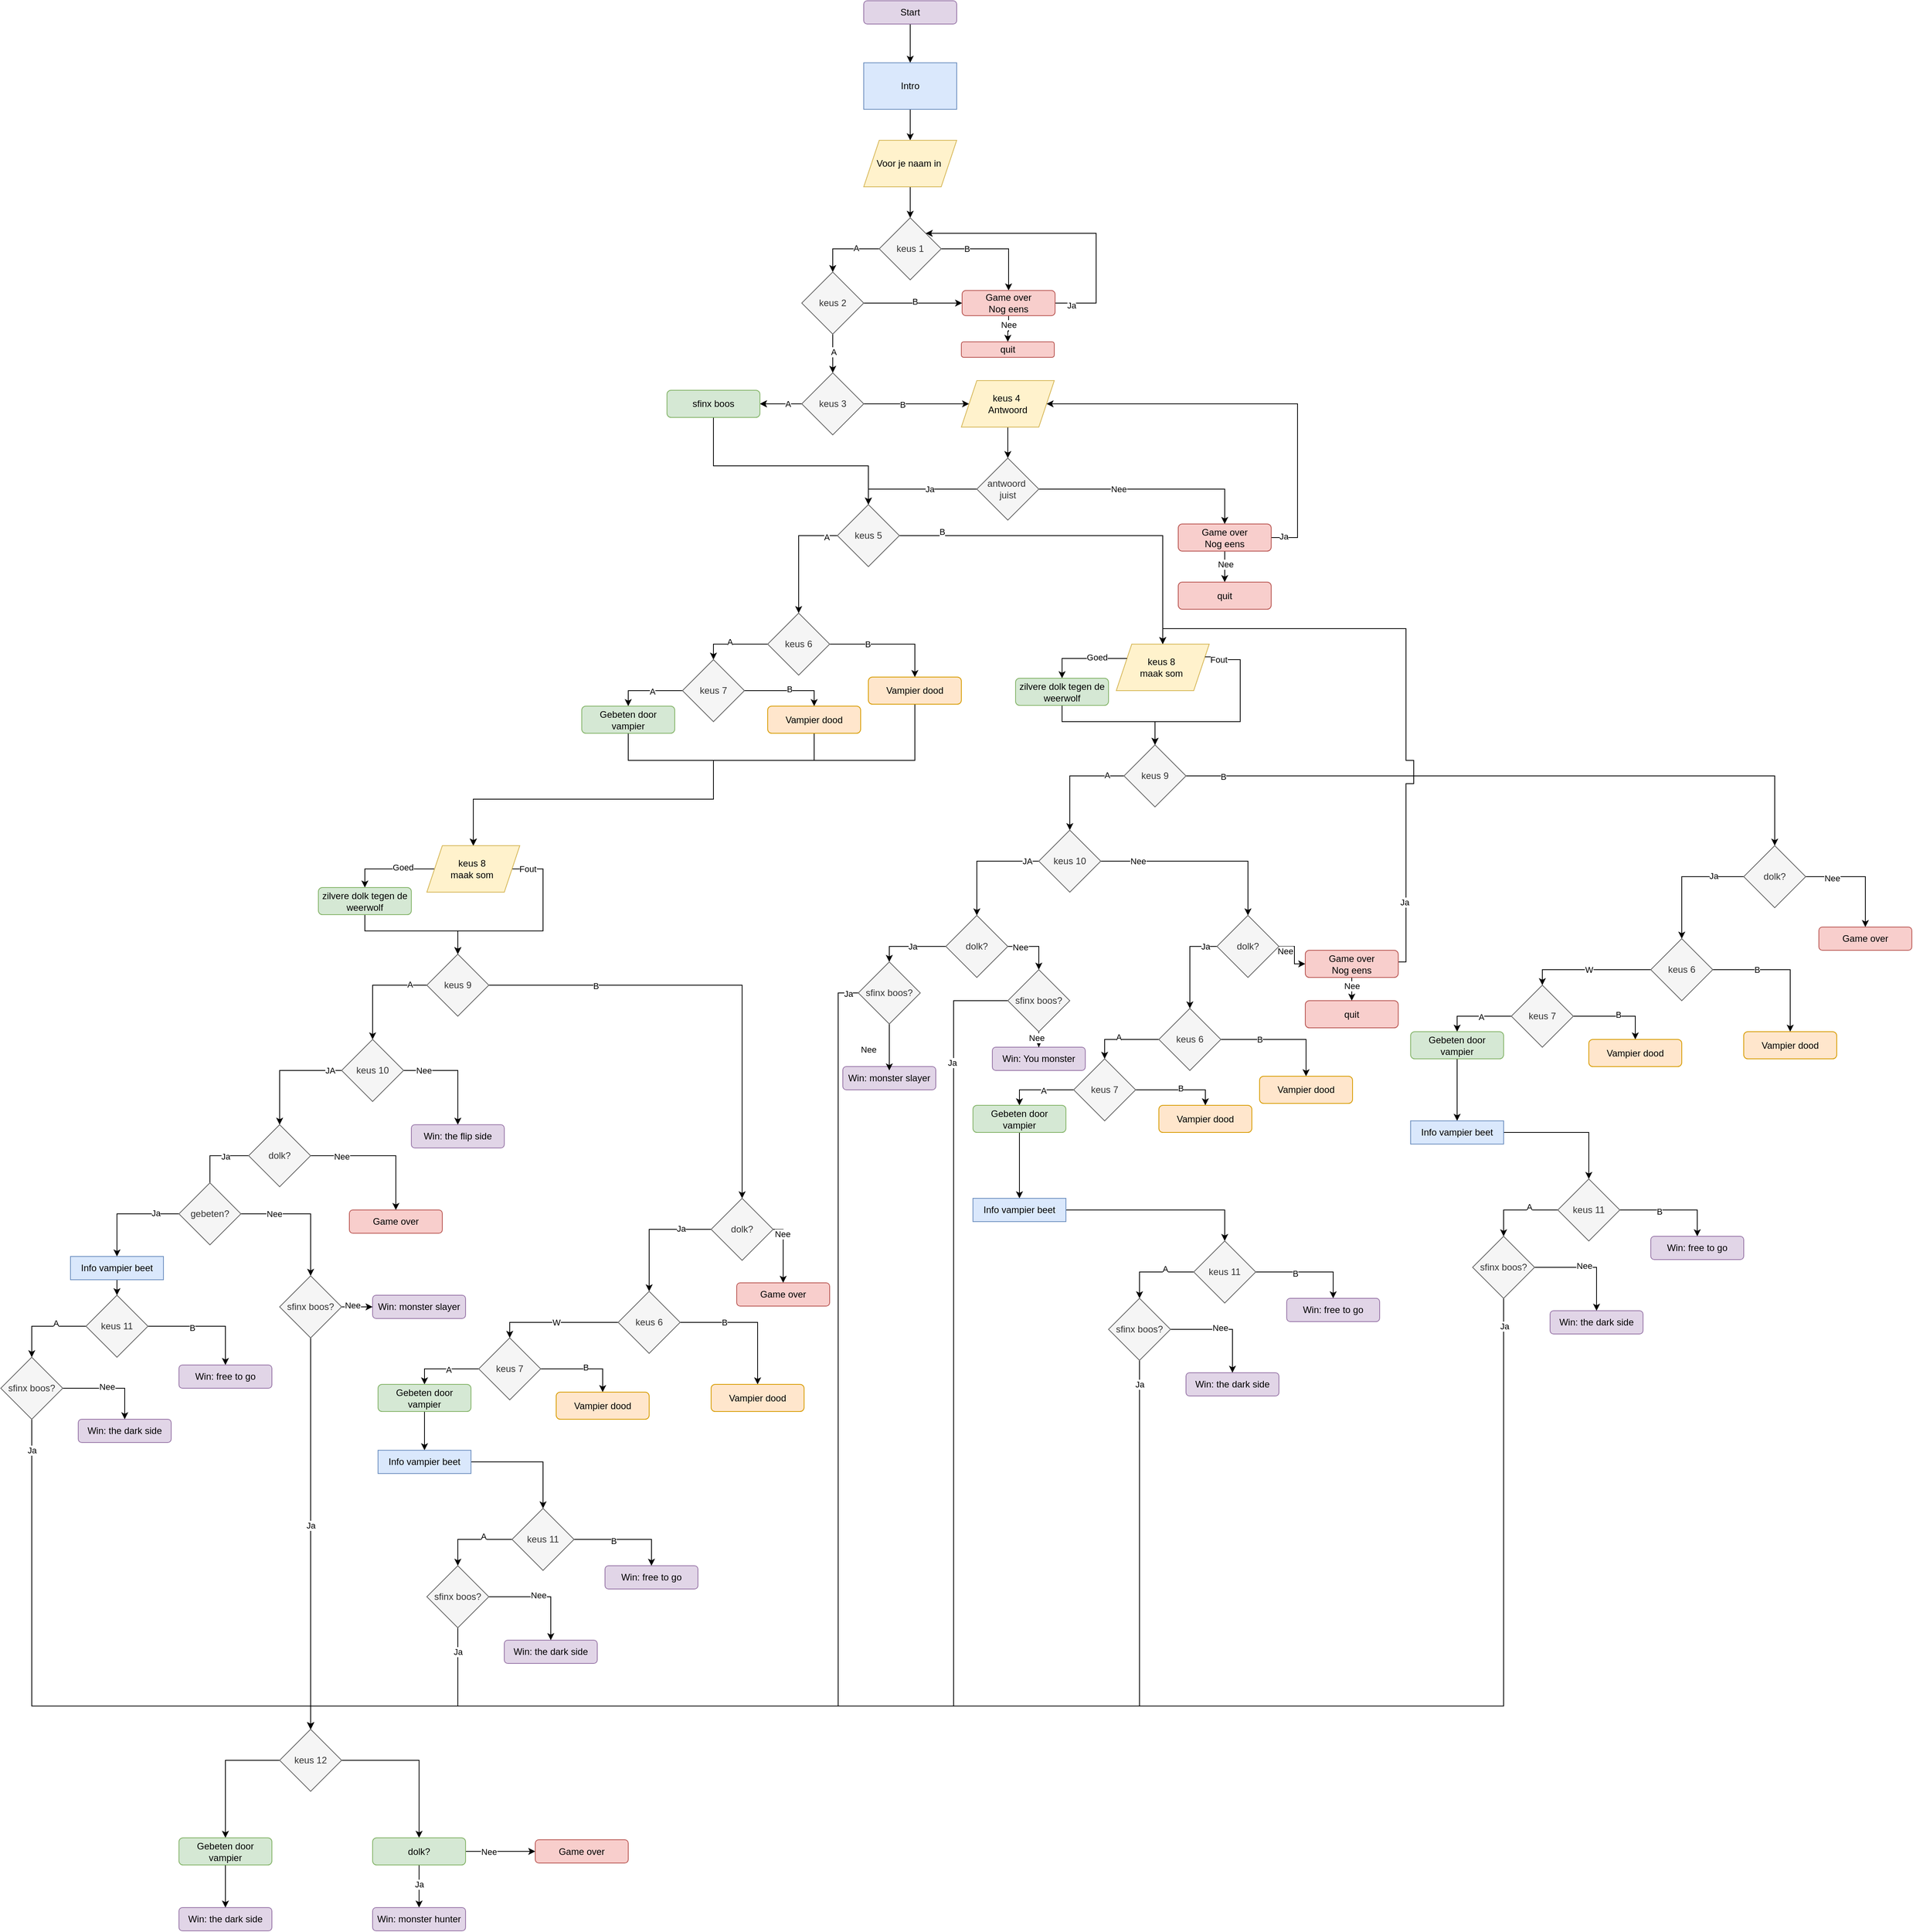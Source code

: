 <mxfile version="26.0.6">
  <diagram name="Pagina-1" id="P5lcU0_mIXGUXpW0Iwos">
    <mxGraphModel dx="4121" dy="1330" grid="1" gridSize="10" guides="1" tooltips="1" connect="1" arrows="1" fold="1" page="1" pageScale="1" pageWidth="827" pageHeight="1169" math="0" shadow="0">
      <root>
        <mxCell id="0" />
        <mxCell id="1" parent="0" />
        <mxCell id="V4XCnls4FJgZrrUuCzXU-7" style="edgeStyle=orthogonalEdgeStyle;rounded=0;orthogonalLoop=1;jettySize=auto;html=1;exitX=0.5;exitY=1;exitDx=0;exitDy=0;entryX=0.5;entryY=0;entryDx=0;entryDy=0;" parent="1" source="V4XCnls4FJgZrrUuCzXU-4" target="V4XCnls4FJgZrrUuCzXU-6" edge="1">
          <mxGeometry relative="1" as="geometry" />
        </mxCell>
        <mxCell id="V4XCnls4FJgZrrUuCzXU-4" value="Start" style="rounded=1;whiteSpace=wrap;html=1;fillColor=#e1d5e7;strokeColor=#9673a6;" parent="1" vertex="1">
          <mxGeometry x="-540" y="90" width="120" height="30" as="geometry" />
        </mxCell>
        <mxCell id="V4XCnls4FJgZrrUuCzXU-9" style="edgeStyle=orthogonalEdgeStyle;rounded=0;orthogonalLoop=1;jettySize=auto;html=1;entryX=0.5;entryY=0;entryDx=0;entryDy=0;" parent="1" source="V4XCnls4FJgZrrUuCzXU-6" target="V4XCnls4FJgZrrUuCzXU-8" edge="1">
          <mxGeometry relative="1" as="geometry" />
        </mxCell>
        <mxCell id="V4XCnls4FJgZrrUuCzXU-6" value="Intro" style="rounded=0;whiteSpace=wrap;html=1;fillColor=#dae8fc;strokeColor=#6c8ebf;" parent="1" vertex="1">
          <mxGeometry x="-540" y="170" width="120" height="60" as="geometry" />
        </mxCell>
        <mxCell id="V4XCnls4FJgZrrUuCzXU-11" style="edgeStyle=orthogonalEdgeStyle;rounded=0;orthogonalLoop=1;jettySize=auto;html=1;" parent="1" source="V4XCnls4FJgZrrUuCzXU-8" target="V4XCnls4FJgZrrUuCzXU-10" edge="1">
          <mxGeometry relative="1" as="geometry" />
        </mxCell>
        <mxCell id="V4XCnls4FJgZrrUuCzXU-8" value="Voor je naam in&amp;nbsp;" style="shape=parallelogram;perimeter=parallelogramPerimeter;whiteSpace=wrap;html=1;fixedSize=1;fillColor=#fff2cc;strokeColor=#d6b656;" parent="1" vertex="1">
          <mxGeometry x="-540" y="270" width="120" height="60" as="geometry" />
        </mxCell>
        <mxCell id="V4XCnls4FJgZrrUuCzXU-12" style="edgeStyle=orthogonalEdgeStyle;rounded=0;orthogonalLoop=1;jettySize=auto;html=1;entryX=0.5;entryY=0;entryDx=0;entryDy=0;" parent="1" source="V4XCnls4FJgZrrUuCzXU-10" target="fet5uIQXN4V5Of24NJTg-10" edge="1">
          <mxGeometry relative="1" as="geometry">
            <mxPoint x="-584" y="410" as="targetPoint" />
          </mxGeometry>
        </mxCell>
        <mxCell id="fet5uIQXN4V5Of24NJTg-12" value="A" style="edgeLabel;html=1;align=center;verticalAlign=middle;resizable=0;points=[];" parent="V4XCnls4FJgZrrUuCzXU-12" vertex="1" connectable="0">
          <mxGeometry x="-0.321" y="-1" relative="1" as="geometry">
            <mxPoint as="offset" />
          </mxGeometry>
        </mxCell>
        <mxCell id="fet5uIQXN4V5Of24NJTg-1" style="edgeStyle=orthogonalEdgeStyle;rounded=0;orthogonalLoop=1;jettySize=auto;html=1;" parent="1" source="V4XCnls4FJgZrrUuCzXU-10" target="fet5uIQXN4V5Of24NJTg-6" edge="1">
          <mxGeometry relative="1" as="geometry">
            <mxPoint x="-374" y="410" as="targetPoint" />
          </mxGeometry>
        </mxCell>
        <mxCell id="fet5uIQXN4V5Of24NJTg-8" value="B" style="edgeLabel;html=1;align=center;verticalAlign=middle;resizable=0;points=[];" parent="fet5uIQXN4V5Of24NJTg-1" vertex="1" connectable="0">
          <mxGeometry x="-0.528" relative="1" as="geometry">
            <mxPoint as="offset" />
          </mxGeometry>
        </mxCell>
        <mxCell id="V4XCnls4FJgZrrUuCzXU-10" value="keus 1" style="rhombus;whiteSpace=wrap;html=1;fillColor=#f5f5f5;fontColor=#333333;strokeColor=#666666;" parent="1" vertex="1">
          <mxGeometry x="-520" y="370" width="80" height="80" as="geometry" />
        </mxCell>
        <mxCell id="IMLgsmZqdjVibSjovKn--4" style="edgeStyle=orthogonalEdgeStyle;rounded=0;orthogonalLoop=1;jettySize=auto;html=1;entryX=1;entryY=0;entryDx=0;entryDy=0;" parent="1" source="fet5uIQXN4V5Of24NJTg-6" target="V4XCnls4FJgZrrUuCzXU-10" edge="1">
          <mxGeometry relative="1" as="geometry">
            <mxPoint x="-230" y="360" as="targetPoint" />
            <Array as="points">
              <mxPoint x="-240" y="480" />
              <mxPoint x="-240" y="390" />
            </Array>
          </mxGeometry>
        </mxCell>
        <mxCell id="IMLgsmZqdjVibSjovKn--5" value="Ja" style="edgeLabel;html=1;align=center;verticalAlign=middle;resizable=0;points=[];" parent="IMLgsmZqdjVibSjovKn--4" vertex="1" connectable="0">
          <mxGeometry x="-0.885" y="-3" relative="1" as="geometry">
            <mxPoint as="offset" />
          </mxGeometry>
        </mxCell>
        <mxCell id="IMLgsmZqdjVibSjovKn--6" style="edgeStyle=orthogonalEdgeStyle;rounded=0;orthogonalLoop=1;jettySize=auto;html=1;entryX=0.5;entryY=0;entryDx=0;entryDy=0;" parent="1" source="fet5uIQXN4V5Of24NJTg-6" target="IMLgsmZqdjVibSjovKn--8" edge="1">
          <mxGeometry relative="1" as="geometry">
            <mxPoint x="-353" y="530" as="targetPoint" />
          </mxGeometry>
        </mxCell>
        <mxCell id="IMLgsmZqdjVibSjovKn--7" value="Nee" style="edgeLabel;html=1;align=center;verticalAlign=middle;resizable=0;points=[];" parent="IMLgsmZqdjVibSjovKn--6" vertex="1" connectable="0">
          <mxGeometry x="-0.482" relative="1" as="geometry">
            <mxPoint y="2" as="offset" />
          </mxGeometry>
        </mxCell>
        <mxCell id="fet5uIQXN4V5Of24NJTg-6" value="Game over&lt;div&gt;Nog eens&lt;/div&gt;" style="rounded=1;whiteSpace=wrap;html=1;fillColor=#f8cecc;strokeColor=#b85450;" parent="1" vertex="1">
          <mxGeometry x="-413" y="463.75" width="120" height="32.5" as="geometry" />
        </mxCell>
        <mxCell id="fet5uIQXN4V5Of24NJTg-13" style="edgeStyle=orthogonalEdgeStyle;rounded=0;orthogonalLoop=1;jettySize=auto;html=1;entryX=0.5;entryY=0;entryDx=0;entryDy=0;" parent="1" source="fet5uIQXN4V5Of24NJTg-10" target="fet5uIQXN4V5Of24NJTg-21" edge="1">
          <mxGeometry relative="1" as="geometry">
            <mxPoint x="-580" y="570" as="targetPoint" />
          </mxGeometry>
        </mxCell>
        <mxCell id="fet5uIQXN4V5Of24NJTg-15" value="A" style="edgeLabel;html=1;align=center;verticalAlign=middle;resizable=0;points=[];" parent="fet5uIQXN4V5Of24NJTg-13" vertex="1" connectable="0">
          <mxGeometry x="-0.084" y="1" relative="1" as="geometry">
            <mxPoint as="offset" />
          </mxGeometry>
        </mxCell>
        <mxCell id="fet5uIQXN4V5Of24NJTg-17" style="edgeStyle=orthogonalEdgeStyle;rounded=0;orthogonalLoop=1;jettySize=auto;html=1;entryX=0;entryY=0.5;entryDx=0;entryDy=0;" parent="1" source="fet5uIQXN4V5Of24NJTg-10" target="fet5uIQXN4V5Of24NJTg-6" edge="1">
          <mxGeometry relative="1" as="geometry" />
        </mxCell>
        <mxCell id="fet5uIQXN4V5Of24NJTg-20" value="B" style="edgeLabel;html=1;align=center;verticalAlign=middle;resizable=0;points=[];" parent="fet5uIQXN4V5Of24NJTg-17" vertex="1" connectable="0">
          <mxGeometry x="0.041" y="2" relative="1" as="geometry">
            <mxPoint as="offset" />
          </mxGeometry>
        </mxCell>
        <mxCell id="fet5uIQXN4V5Of24NJTg-10" value="keus 2" style="rhombus;whiteSpace=wrap;html=1;fillColor=#f5f5f5;fontColor=#333333;strokeColor=#666666;" parent="1" vertex="1">
          <mxGeometry x="-620" y="440" width="80" height="80" as="geometry" />
        </mxCell>
        <mxCell id="fet5uIQXN4V5Of24NJTg-22" style="edgeStyle=orthogonalEdgeStyle;rounded=0;orthogonalLoop=1;jettySize=auto;html=1;entryX=0;entryY=0.5;entryDx=0;entryDy=0;" parent="1" source="fet5uIQXN4V5Of24NJTg-21" target="fet5uIQXN4V5Of24NJTg-46" edge="1">
          <mxGeometry relative="1" as="geometry">
            <mxPoint x="-444" y="610" as="targetPoint" />
          </mxGeometry>
        </mxCell>
        <mxCell id="fet5uIQXN4V5Of24NJTg-23" value="B" style="edgeLabel;html=1;align=center;verticalAlign=middle;resizable=0;points=[];" parent="fet5uIQXN4V5Of24NJTg-22" vertex="1" connectable="0">
          <mxGeometry x="-0.266" y="-1" relative="1" as="geometry">
            <mxPoint as="offset" />
          </mxGeometry>
        </mxCell>
        <mxCell id="fet5uIQXN4V5Of24NJTg-24" style="edgeStyle=orthogonalEdgeStyle;rounded=0;orthogonalLoop=1;jettySize=auto;html=1;entryX=1;entryY=0.5;entryDx=0;entryDy=0;" parent="1" source="fet5uIQXN4V5Of24NJTg-21" target="fet5uIQXN4V5Of24NJTg-26" edge="1">
          <mxGeometry relative="1" as="geometry">
            <mxPoint x="-654" y="610" as="targetPoint" />
          </mxGeometry>
        </mxCell>
        <mxCell id="fet5uIQXN4V5Of24NJTg-27" style="edgeStyle=orthogonalEdgeStyle;rounded=0;orthogonalLoop=1;jettySize=auto;html=1;entryX=1;entryY=0.5;entryDx=0;entryDy=0;" parent="1" source="fet5uIQXN4V5Of24NJTg-21" target="fet5uIQXN4V5Of24NJTg-26" edge="1">
          <mxGeometry relative="1" as="geometry" />
        </mxCell>
        <mxCell id="fet5uIQXN4V5Of24NJTg-51" value="A" style="edgeLabel;html=1;align=center;verticalAlign=middle;resizable=0;points=[];" parent="fet5uIQXN4V5Of24NJTg-27" vertex="1" connectable="0">
          <mxGeometry x="-0.341" relative="1" as="geometry">
            <mxPoint as="offset" />
          </mxGeometry>
        </mxCell>
        <mxCell id="fet5uIQXN4V5Of24NJTg-21" value="keus 3" style="rhombus;whiteSpace=wrap;html=1;fillColor=#f5f5f5;fontColor=#333333;strokeColor=#666666;" parent="1" vertex="1">
          <mxGeometry x="-620" y="570" width="80" height="80" as="geometry" />
        </mxCell>
        <mxCell id="4xNr6w3BmmHwGKGZSPj7-100" style="edgeStyle=orthogonalEdgeStyle;rounded=0;orthogonalLoop=1;jettySize=auto;html=1;entryX=0.5;entryY=0;entryDx=0;entryDy=0;" parent="1" source="fet5uIQXN4V5Of24NJTg-26" target="fet5uIQXN4V5Of24NJTg-57" edge="1">
          <mxGeometry relative="1" as="geometry">
            <Array as="points">
              <mxPoint x="-734" y="690" />
              <mxPoint x="-534" y="690" />
            </Array>
          </mxGeometry>
        </mxCell>
        <mxCell id="fet5uIQXN4V5Of24NJTg-26" value="sfinx boos" style="rounded=1;whiteSpace=wrap;html=1;fillColor=#d5e8d4;strokeColor=#82b366;" parent="1" vertex="1">
          <mxGeometry x="-794" y="592.5" width="120" height="35" as="geometry" />
        </mxCell>
        <mxCell id="fet5uIQXN4V5Of24NJTg-52" style="edgeStyle=orthogonalEdgeStyle;rounded=0;orthogonalLoop=1;jettySize=auto;html=1;" parent="1" source="fet5uIQXN4V5Of24NJTg-46" edge="1">
          <mxGeometry relative="1" as="geometry">
            <mxPoint x="-354" y="680" as="targetPoint" />
          </mxGeometry>
        </mxCell>
        <mxCell id="fet5uIQXN4V5Of24NJTg-46" value="keus 4&amp;nbsp;&lt;div&gt;Antwoord&lt;/div&gt;" style="shape=parallelogram;perimeter=parallelogramPerimeter;whiteSpace=wrap;html=1;fixedSize=1;fillColor=#fff2cc;strokeColor=#d6b656;" parent="1" vertex="1">
          <mxGeometry x="-414" y="580" width="120" height="60" as="geometry" />
        </mxCell>
        <mxCell id="fet5uIQXN4V5Of24NJTg-54" style="edgeStyle=orthogonalEdgeStyle;rounded=0;orthogonalLoop=1;jettySize=auto;html=1;entryX=0.5;entryY=0;entryDx=0;entryDy=0;" parent="1" source="fet5uIQXN4V5Of24NJTg-53" target="fet5uIQXN4V5Of24NJTg-57" edge="1">
          <mxGeometry relative="1" as="geometry">
            <mxPoint x="-444" y="720" as="targetPoint" />
          </mxGeometry>
        </mxCell>
        <mxCell id="fet5uIQXN4V5Of24NJTg-56" value="Ja" style="edgeLabel;html=1;align=center;verticalAlign=middle;resizable=0;points=[];" parent="fet5uIQXN4V5Of24NJTg-54" vertex="1" connectable="0">
          <mxGeometry x="-0.216" relative="1" as="geometry">
            <mxPoint x="1" as="offset" />
          </mxGeometry>
        </mxCell>
        <mxCell id="fet5uIQXN4V5Of24NJTg-55" style="edgeStyle=orthogonalEdgeStyle;rounded=0;orthogonalLoop=1;jettySize=auto;html=1;entryX=0.5;entryY=0;entryDx=0;entryDy=0;" parent="1" source="fet5uIQXN4V5Of24NJTg-53" target="fet5uIQXN4V5Of24NJTg-59" edge="1">
          <mxGeometry relative="1" as="geometry">
            <mxPoint x="-240" y="765" as="targetPoint" />
          </mxGeometry>
        </mxCell>
        <mxCell id="fet5uIQXN4V5Of24NJTg-60" value="Nee" style="edgeLabel;html=1;align=center;verticalAlign=middle;resizable=0;points=[];" parent="fet5uIQXN4V5Of24NJTg-55" vertex="1" connectable="0">
          <mxGeometry x="-0.189" y="2" relative="1" as="geometry">
            <mxPoint x="-13" y="2" as="offset" />
          </mxGeometry>
        </mxCell>
        <mxCell id="fet5uIQXN4V5Of24NJTg-53" value="antwoord&amp;nbsp;&lt;div&gt;juist&lt;/div&gt;" style="rhombus;whiteSpace=wrap;html=1;fillColor=#f5f5f5;fontColor=#333333;strokeColor=#666666;" parent="1" vertex="1">
          <mxGeometry x="-394" y="680" width="80" height="80" as="geometry" />
        </mxCell>
        <mxCell id="fet5uIQXN4V5Of24NJTg-61" style="edgeStyle=orthogonalEdgeStyle;rounded=0;orthogonalLoop=1;jettySize=auto;html=1;entryX=0.5;entryY=0;entryDx=0;entryDy=0;exitX=1;exitY=0.5;exitDx=0;exitDy=0;" parent="1" source="fet5uIQXN4V5Of24NJTg-57" target="cRYY0vP9Oa-pMEz1IuGA-30" edge="1">
          <mxGeometry relative="1" as="geometry">
            <mxPoint x="-154.0" y="905" as="targetPoint" />
            <Array as="points">
              <mxPoint x="-154" y="780" />
            </Array>
            <mxPoint x="-494" y="765" as="sourcePoint" />
          </mxGeometry>
        </mxCell>
        <mxCell id="fet5uIQXN4V5Of24NJTg-65" value="B" style="edgeLabel;html=1;align=center;verticalAlign=middle;resizable=0;points=[];" parent="fet5uIQXN4V5Of24NJTg-61" vertex="1" connectable="0">
          <mxGeometry x="-0.773" y="5" relative="1" as="geometry">
            <mxPoint as="offset" />
          </mxGeometry>
        </mxCell>
        <mxCell id="fet5uIQXN4V5Of24NJTg-62" style="edgeStyle=orthogonalEdgeStyle;rounded=0;orthogonalLoop=1;jettySize=auto;html=1;entryX=0.5;entryY=0;entryDx=0;entryDy=0;" parent="1" source="fet5uIQXN4V5Of24NJTg-57" target="fet5uIQXN4V5Of24NJTg-67" edge="1">
          <mxGeometry relative="1" as="geometry">
            <mxPoint x="-704" y="880" as="targetPoint" />
          </mxGeometry>
        </mxCell>
        <mxCell id="fet5uIQXN4V5Of24NJTg-73" value="A" style="edgeLabel;html=1;align=center;verticalAlign=middle;resizable=0;points=[];" parent="fet5uIQXN4V5Of24NJTg-62" vertex="1" connectable="0">
          <mxGeometry x="-0.815" y="2" relative="1" as="geometry">
            <mxPoint as="offset" />
          </mxGeometry>
        </mxCell>
        <mxCell id="fet5uIQXN4V5Of24NJTg-57" value="keus 5" style="rhombus;whiteSpace=wrap;html=1;fillColor=#f5f5f5;fontColor=#333333;strokeColor=#666666;" parent="1" vertex="1">
          <mxGeometry x="-574" y="740" width="80" height="80" as="geometry" />
        </mxCell>
        <mxCell id="IMLgsmZqdjVibSjovKn--10" style="edgeStyle=orthogonalEdgeStyle;rounded=0;orthogonalLoop=1;jettySize=auto;html=1;entryX=1;entryY=0.5;entryDx=0;entryDy=0;" parent="1" source="fet5uIQXN4V5Of24NJTg-59" target="fet5uIQXN4V5Of24NJTg-46" edge="1">
          <mxGeometry relative="1" as="geometry">
            <Array as="points">
              <mxPoint x="20" y="783" />
              <mxPoint x="20" y="610" />
            </Array>
          </mxGeometry>
        </mxCell>
        <mxCell id="IMLgsmZqdjVibSjovKn--11" value="Ja" style="edgeLabel;html=1;align=center;verticalAlign=middle;resizable=0;points=[];" parent="IMLgsmZqdjVibSjovKn--10" vertex="1" connectable="0">
          <mxGeometry x="-0.94" y="2" relative="1" as="geometry">
            <mxPoint as="offset" />
          </mxGeometry>
        </mxCell>
        <mxCell id="IMLgsmZqdjVibSjovKn--12" style="edgeStyle=orthogonalEdgeStyle;rounded=0;orthogonalLoop=1;jettySize=auto;html=1;entryX=0.5;entryY=0;entryDx=0;entryDy=0;" parent="1" source="fet5uIQXN4V5Of24NJTg-59" target="IMLgsmZqdjVibSjovKn--14" edge="1">
          <mxGeometry relative="1" as="geometry">
            <mxPoint x="-74" y="850" as="targetPoint" />
          </mxGeometry>
        </mxCell>
        <mxCell id="IMLgsmZqdjVibSjovKn--13" value="Nee" style="edgeLabel;html=1;align=center;verticalAlign=middle;resizable=0;points=[];" parent="IMLgsmZqdjVibSjovKn--12" vertex="1" connectable="0">
          <mxGeometry x="-0.177" y="1" relative="1" as="geometry">
            <mxPoint as="offset" />
          </mxGeometry>
        </mxCell>
        <mxCell id="fet5uIQXN4V5Of24NJTg-59" value="Game over&lt;div&gt;Nog eens&lt;/div&gt;" style="rounded=1;whiteSpace=wrap;html=1;fillColor=#f8cecc;strokeColor=#b85450;" parent="1" vertex="1">
          <mxGeometry x="-134" y="765" width="120" height="35" as="geometry" />
        </mxCell>
        <mxCell id="fet5uIQXN4V5Of24NJTg-69" style="edgeStyle=orthogonalEdgeStyle;rounded=0;orthogonalLoop=1;jettySize=auto;html=1;entryX=0.5;entryY=0;entryDx=0;entryDy=0;" parent="1" source="fet5uIQXN4V5Of24NJTg-67" target="fet5uIQXN4V5Of24NJTg-74" edge="1">
          <mxGeometry relative="1" as="geometry">
            <mxPoint x="-734" y="920" as="targetPoint" />
          </mxGeometry>
        </mxCell>
        <mxCell id="fet5uIQXN4V5Of24NJTg-72" value="A" style="edgeLabel;html=1;align=center;verticalAlign=middle;resizable=0;points=[];" parent="fet5uIQXN4V5Of24NJTg-69" vertex="1" connectable="0">
          <mxGeometry x="0.08" y="-3" relative="1" as="geometry">
            <mxPoint x="-1" as="offset" />
          </mxGeometry>
        </mxCell>
        <mxCell id="fet5uIQXN4V5Of24NJTg-104" style="edgeStyle=orthogonalEdgeStyle;rounded=0;orthogonalLoop=1;jettySize=auto;html=1;entryX=0.5;entryY=0;entryDx=0;entryDy=0;" parent="1" source="fet5uIQXN4V5Of24NJTg-67" target="fet5uIQXN4V5Of24NJTg-84" edge="1">
          <mxGeometry relative="1" as="geometry">
            <mxPoint x="-444" y="920" as="targetPoint" />
          </mxGeometry>
        </mxCell>
        <mxCell id="fet5uIQXN4V5Of24NJTg-106" value="B" style="edgeLabel;html=1;align=center;verticalAlign=middle;resizable=0;points=[];" parent="fet5uIQXN4V5Of24NJTg-104" vertex="1" connectable="0">
          <mxGeometry x="-0.367" relative="1" as="geometry">
            <mxPoint as="offset" />
          </mxGeometry>
        </mxCell>
        <mxCell id="fet5uIQXN4V5Of24NJTg-67" value="keus 6" style="rhombus;whiteSpace=wrap;html=1;fillColor=#f5f5f5;fontColor=#333333;strokeColor=#666666;" parent="1" vertex="1">
          <mxGeometry x="-664" y="880" width="80" height="80" as="geometry" />
        </mxCell>
        <mxCell id="fet5uIQXN4V5Of24NJTg-76" style="edgeStyle=orthogonalEdgeStyle;rounded=0;orthogonalLoop=1;jettySize=auto;html=1;entryX=0.5;entryY=0;entryDx=0;entryDy=0;" parent="1" source="fet5uIQXN4V5Of24NJTg-74" target="fet5uIQXN4V5Of24NJTg-82" edge="1">
          <mxGeometry relative="1" as="geometry">
            <mxPoint x="-614" y="980" as="targetPoint" />
          </mxGeometry>
        </mxCell>
        <mxCell id="fet5uIQXN4V5Of24NJTg-78" value="B" style="edgeLabel;html=1;align=center;verticalAlign=middle;resizable=0;points=[];" parent="fet5uIQXN4V5Of24NJTg-76" vertex="1" connectable="0">
          <mxGeometry x="0.048" y="2" relative="1" as="geometry">
            <mxPoint as="offset" />
          </mxGeometry>
        </mxCell>
        <mxCell id="fet5uIQXN4V5Of24NJTg-77" style="edgeStyle=orthogonalEdgeStyle;rounded=0;orthogonalLoop=1;jettySize=auto;html=1;entryX=0.5;entryY=0;entryDx=0;entryDy=0;" parent="1" source="fet5uIQXN4V5Of24NJTg-74" target="fet5uIQXN4V5Of24NJTg-83" edge="1">
          <mxGeometry relative="1" as="geometry">
            <mxPoint x="-834" y="980" as="targetPoint" />
          </mxGeometry>
        </mxCell>
        <mxCell id="fet5uIQXN4V5Of24NJTg-80" value="A" style="edgeLabel;html=1;align=center;verticalAlign=middle;resizable=0;points=[];" parent="fet5uIQXN4V5Of24NJTg-77" vertex="1" connectable="0">
          <mxGeometry x="-0.132" y="1" relative="1" as="geometry">
            <mxPoint as="offset" />
          </mxGeometry>
        </mxCell>
        <mxCell id="fet5uIQXN4V5Of24NJTg-74" value="keus 7" style="rhombus;whiteSpace=wrap;html=1;fillColor=#f5f5f5;fontColor=#333333;strokeColor=#666666;" parent="1" vertex="1">
          <mxGeometry x="-774" y="940" width="80" height="80" as="geometry" />
        </mxCell>
        <mxCell id="bOTGolbOJqB27EouN53n-32" style="edgeStyle=orthogonalEdgeStyle;rounded=0;orthogonalLoop=1;jettySize=auto;html=1;entryX=0.5;entryY=0;entryDx=0;entryDy=0;exitX=0.5;exitY=1;exitDx=0;exitDy=0;" parent="1" source="fet5uIQXN4V5Of24NJTg-82" target="fet5uIQXN4V5Of24NJTg-86" edge="1">
          <mxGeometry relative="1" as="geometry">
            <Array as="points">
              <mxPoint x="-604" y="1070" />
              <mxPoint x="-734" y="1070" />
              <mxPoint x="-734" y="1120" />
              <mxPoint x="-1044" y="1120" />
            </Array>
          </mxGeometry>
        </mxCell>
        <mxCell id="fet5uIQXN4V5Of24NJTg-82" value="Vampier dood" style="rounded=1;whiteSpace=wrap;html=1;fillColor=#ffe6cc;strokeColor=#d79b00;" parent="1" vertex="1">
          <mxGeometry x="-664" y="1000" width="120" height="35" as="geometry" />
        </mxCell>
        <mxCell id="bOTGolbOJqB27EouN53n-33" style="edgeStyle=orthogonalEdgeStyle;rounded=0;orthogonalLoop=1;jettySize=auto;html=1;exitX=0.5;exitY=1;exitDx=0;exitDy=0;entryX=0.5;entryY=0;entryDx=0;entryDy=0;" parent="1" source="fet5uIQXN4V5Of24NJTg-83" target="fet5uIQXN4V5Of24NJTg-86" edge="1">
          <mxGeometry relative="1" as="geometry">
            <mxPoint x="-734" y="1100" as="targetPoint" />
            <Array as="points">
              <mxPoint x="-844" y="1070" />
              <mxPoint x="-734" y="1070" />
              <mxPoint x="-734" y="1120" />
              <mxPoint x="-1044" y="1120" />
            </Array>
          </mxGeometry>
        </mxCell>
        <mxCell id="fet5uIQXN4V5Of24NJTg-83" value="Gebeten door vampier" style="rounded=1;whiteSpace=wrap;html=1;fillColor=#d5e8d4;strokeColor=#82b366;" parent="1" vertex="1">
          <mxGeometry x="-904" y="1000" width="120" height="35" as="geometry" />
        </mxCell>
        <mxCell id="bOTGolbOJqB27EouN53n-34" style="edgeStyle=orthogonalEdgeStyle;rounded=0;orthogonalLoop=1;jettySize=auto;html=1;entryX=0.5;entryY=0;entryDx=0;entryDy=0;" parent="1" source="fet5uIQXN4V5Of24NJTg-84" target="fet5uIQXN4V5Of24NJTg-86" edge="1">
          <mxGeometry relative="1" as="geometry">
            <mxPoint x="-474.0" y="1070" as="targetPoint" />
            <Array as="points">
              <mxPoint x="-474" y="1070" />
              <mxPoint x="-734" y="1070" />
              <mxPoint x="-734" y="1120" />
              <mxPoint x="-1044" y="1120" />
            </Array>
          </mxGeometry>
        </mxCell>
        <mxCell id="fet5uIQXN4V5Of24NJTg-84" value="Vampier dood" style="rounded=1;whiteSpace=wrap;html=1;fillColor=#ffe6cc;strokeColor=#d79b00;" parent="1" vertex="1">
          <mxGeometry x="-534" y="962.5" width="120" height="35" as="geometry" />
        </mxCell>
        <mxCell id="fet5uIQXN4V5Of24NJTg-112" style="edgeStyle=orthogonalEdgeStyle;rounded=0;orthogonalLoop=1;jettySize=auto;html=1;entryX=0.5;entryY=0;entryDx=0;entryDy=0;" parent="1" source="fet5uIQXN4V5Of24NJTg-86" target="fet5uIQXN4V5Of24NJTg-109" edge="1">
          <mxGeometry relative="1" as="geometry">
            <mxPoint x="-914.0" y="1210" as="targetPoint" />
            <Array as="points">
              <mxPoint x="-954.0" y="1210" />
              <mxPoint x="-954.0" y="1290" />
              <mxPoint x="-1064" y="1290" />
            </Array>
          </mxGeometry>
        </mxCell>
        <mxCell id="fet5uIQXN4V5Of24NJTg-116" value="Fout" style="edgeLabel;html=1;align=center;verticalAlign=middle;resizable=0;points=[];" parent="fet5uIQXN4V5Of24NJTg-112" vertex="1" connectable="0">
          <mxGeometry x="-0.783" y="1" relative="1" as="geometry">
            <mxPoint x="-8" y="1" as="offset" />
          </mxGeometry>
        </mxCell>
        <mxCell id="fet5uIQXN4V5Of24NJTg-117" style="edgeStyle=orthogonalEdgeStyle;rounded=0;orthogonalLoop=1;jettySize=auto;html=1;entryX=0.5;entryY=0;entryDx=0;entryDy=0;" parent="1" source="fet5uIQXN4V5Of24NJTg-86" target="fet5uIQXN4V5Of24NJTg-118" edge="1">
          <mxGeometry relative="1" as="geometry">
            <mxPoint x="-1154" y="1210" as="targetPoint" />
          </mxGeometry>
        </mxCell>
        <mxCell id="fet5uIQXN4V5Of24NJTg-120" value="Goed" style="edgeLabel;html=1;align=center;verticalAlign=middle;resizable=0;points=[];" parent="fet5uIQXN4V5Of24NJTg-117" vertex="1" connectable="0">
          <mxGeometry x="-0.282" y="-2" relative="1" as="geometry">
            <mxPoint as="offset" />
          </mxGeometry>
        </mxCell>
        <mxCell id="fet5uIQXN4V5Of24NJTg-86" value="keus 8&amp;nbsp;&lt;div&gt;maak som&amp;nbsp;&lt;/div&gt;" style="shape=parallelogram;perimeter=parallelogramPerimeter;whiteSpace=wrap;html=1;fixedSize=1;fillColor=#fff2cc;strokeColor=#d6b656;" parent="1" vertex="1">
          <mxGeometry x="-1104" y="1180" width="120" height="60" as="geometry" />
        </mxCell>
        <mxCell id="bOTGolbOJqB27EouN53n-4" style="edgeStyle=orthogonalEdgeStyle;rounded=0;orthogonalLoop=1;jettySize=auto;html=1;entryX=0.5;entryY=0;entryDx=0;entryDy=0;" parent="1" source="fet5uIQXN4V5Of24NJTg-109" target="4xNr6w3BmmHwGKGZSPj7-56" edge="1">
          <mxGeometry relative="1" as="geometry">
            <mxPoint x="-964.0" y="1430" as="targetPoint" />
            <Array as="points">
              <mxPoint x="-697" y="1360" />
            </Array>
          </mxGeometry>
        </mxCell>
        <mxCell id="bOTGolbOJqB27EouN53n-7" value="B" style="edgeLabel;html=1;align=center;verticalAlign=middle;resizable=0;points=[];" parent="bOTGolbOJqB27EouN53n-4" vertex="1" connectable="0">
          <mxGeometry x="-0.543" y="-1" relative="1" as="geometry">
            <mxPoint as="offset" />
          </mxGeometry>
        </mxCell>
        <mxCell id="bOTGolbOJqB27EouN53n-8" style="edgeStyle=orthogonalEdgeStyle;rounded=0;orthogonalLoop=1;jettySize=auto;html=1;entryX=0.5;entryY=0;entryDx=0;entryDy=0;" parent="1" source="fet5uIQXN4V5Of24NJTg-109" target="bOTGolbOJqB27EouN53n-10" edge="1">
          <mxGeometry relative="1" as="geometry">
            <mxPoint x="-1174" y="1440" as="targetPoint" />
          </mxGeometry>
        </mxCell>
        <mxCell id="bOTGolbOJqB27EouN53n-9" value="A" style="edgeLabel;html=1;align=center;verticalAlign=middle;resizable=0;points=[];" parent="bOTGolbOJqB27EouN53n-8" vertex="1" connectable="0">
          <mxGeometry x="-0.688" y="-1" relative="1" as="geometry">
            <mxPoint as="offset" />
          </mxGeometry>
        </mxCell>
        <mxCell id="fet5uIQXN4V5Of24NJTg-109" value="keus 9" style="rhombus;whiteSpace=wrap;html=1;fillColor=#f5f5f5;fontColor=#333333;strokeColor=#666666;" parent="1" vertex="1">
          <mxGeometry x="-1104" y="1320" width="80" height="80" as="geometry" />
        </mxCell>
        <mxCell id="fet5uIQXN4V5Of24NJTg-119" style="edgeStyle=orthogonalEdgeStyle;rounded=0;orthogonalLoop=1;jettySize=auto;html=1;entryX=0.5;entryY=0;entryDx=0;entryDy=0;" parent="1" source="fet5uIQXN4V5Of24NJTg-118" target="fet5uIQXN4V5Of24NJTg-109" edge="1">
          <mxGeometry relative="1" as="geometry">
            <Array as="points">
              <mxPoint x="-1184" y="1290" />
              <mxPoint x="-1064" y="1290" />
            </Array>
          </mxGeometry>
        </mxCell>
        <mxCell id="fet5uIQXN4V5Of24NJTg-118" value="zilvere dolk tegen de weerwolf" style="rounded=1;whiteSpace=wrap;html=1;fillColor=#d5e8d4;strokeColor=#82b366;" parent="1" vertex="1">
          <mxGeometry x="-1244" y="1234" width="120" height="35" as="geometry" />
        </mxCell>
        <mxCell id="bOTGolbOJqB27EouN53n-11" style="edgeStyle=orthogonalEdgeStyle;rounded=0;orthogonalLoop=1;jettySize=auto;html=1;entryX=0.5;entryY=0;entryDx=0;entryDy=0;" parent="1" source="bOTGolbOJqB27EouN53n-10" target="bOTGolbOJqB27EouN53n-20" edge="1">
          <mxGeometry relative="1" as="geometry">
            <mxPoint x="-1064" y="1540" as="targetPoint" />
          </mxGeometry>
        </mxCell>
        <mxCell id="bOTGolbOJqB27EouN53n-17" value="Nee" style="edgeLabel;html=1;align=center;verticalAlign=middle;resizable=0;points=[];" parent="bOTGolbOJqB27EouN53n-11" vertex="1" connectable="0">
          <mxGeometry x="-0.636" relative="1" as="geometry">
            <mxPoint as="offset" />
          </mxGeometry>
        </mxCell>
        <mxCell id="bOTGolbOJqB27EouN53n-12" style="edgeStyle=orthogonalEdgeStyle;rounded=0;orthogonalLoop=1;jettySize=auto;html=1;entryX=0.5;entryY=0;entryDx=0;entryDy=0;" parent="1" source="bOTGolbOJqB27EouN53n-10" target="bOTGolbOJqB27EouN53n-21" edge="1">
          <mxGeometry relative="1" as="geometry">
            <mxPoint x="-1274" y="1540" as="targetPoint" />
          </mxGeometry>
        </mxCell>
        <mxCell id="bOTGolbOJqB27EouN53n-18" value="JA" style="edgeLabel;html=1;align=center;verticalAlign=middle;resizable=0;points=[];" parent="bOTGolbOJqB27EouN53n-12" vertex="1" connectable="0">
          <mxGeometry x="-0.795" relative="1" as="geometry">
            <mxPoint as="offset" />
          </mxGeometry>
        </mxCell>
        <mxCell id="bOTGolbOJqB27EouN53n-10" value="keus 10" style="rhombus;whiteSpace=wrap;html=1;fillColor=#f5f5f5;fontColor=#333333;strokeColor=#666666;" parent="1" vertex="1">
          <mxGeometry x="-1214" y="1430" width="80" height="80" as="geometry" />
        </mxCell>
        <mxCell id="bOTGolbOJqB27EouN53n-20" value="Win: the flip side" style="rounded=1;whiteSpace=wrap;html=1;fillColor=#e1d5e7;strokeColor=#9673a6;" parent="1" vertex="1">
          <mxGeometry x="-1124" y="1540" width="120" height="30" as="geometry" />
        </mxCell>
        <mxCell id="bOTGolbOJqB27EouN53n-27" style="edgeStyle=orthogonalEdgeStyle;rounded=0;orthogonalLoop=1;jettySize=auto;html=1;" parent="1" source="bOTGolbOJqB27EouN53n-21" target="cRYY0vP9Oa-pMEz1IuGA-112" edge="1">
          <mxGeometry relative="1" as="geometry">
            <mxPoint x="-1124" y="1640" as="targetPoint" />
          </mxGeometry>
        </mxCell>
        <mxCell id="bOTGolbOJqB27EouN53n-36" value="Nee" style="edgeLabel;html=1;align=center;verticalAlign=middle;resizable=0;points=[];" parent="bOTGolbOJqB27EouN53n-27" vertex="1" connectable="0">
          <mxGeometry x="-0.556" y="-1" relative="1" as="geometry">
            <mxPoint as="offset" />
          </mxGeometry>
        </mxCell>
        <mxCell id="bOTGolbOJqB27EouN53n-37" style="edgeStyle=orthogonalEdgeStyle;rounded=0;orthogonalLoop=1;jettySize=auto;html=1;entryX=0.5;entryY=0;entryDx=0;entryDy=0;" parent="1" source="bOTGolbOJqB27EouN53n-21" target="cRYY0vP9Oa-pMEz1IuGA-106" edge="1">
          <mxGeometry relative="1" as="geometry">
            <mxPoint x="-1434" y="1520" as="targetPoint" />
            <Array as="points">
              <mxPoint x="-1384" y="1580" />
              <mxPoint x="-1384" y="1640" />
            </Array>
          </mxGeometry>
        </mxCell>
        <mxCell id="bOTGolbOJqB27EouN53n-38" value="Ja" style="edgeLabel;html=1;align=center;verticalAlign=middle;resizable=0;points=[];" parent="bOTGolbOJqB27EouN53n-37" vertex="1" connectable="0">
          <mxGeometry x="-0.045" relative="1" as="geometry">
            <mxPoint x="20" y="-14" as="offset" />
          </mxGeometry>
        </mxCell>
        <mxCell id="bOTGolbOJqB27EouN53n-21" value="dolk?" style="rhombus;whiteSpace=wrap;html=1;fillColor=#f5f5f5;fontColor=#333333;strokeColor=#666666;" parent="1" vertex="1">
          <mxGeometry x="-1334" y="1540" width="80" height="80" as="geometry" />
        </mxCell>
        <mxCell id="bOTGolbOJqB27EouN53n-39" value="Win: monster slayer" style="rounded=1;whiteSpace=wrap;html=1;fillColor=#e1d5e7;strokeColor=#9673a6;" parent="1" vertex="1">
          <mxGeometry x="-1174" y="1760" width="120" height="30" as="geometry" />
        </mxCell>
        <mxCell id="cRYY0vP9Oa-pMEz1IuGA-30" value="keus 8&amp;nbsp;&lt;div&gt;maak som&amp;nbsp;&lt;/div&gt;" style="shape=parallelogram;perimeter=parallelogramPerimeter;whiteSpace=wrap;html=1;fixedSize=1;fillColor=#fff2cc;strokeColor=#d6b656;" parent="1" vertex="1">
          <mxGeometry x="-214.0" y="920" width="120" height="60" as="geometry" />
        </mxCell>
        <mxCell id="cRYY0vP9Oa-pMEz1IuGA-60" style="edgeStyle=orthogonalEdgeStyle;rounded=0;orthogonalLoop=1;jettySize=auto;html=1;entryX=0.5;entryY=0;entryDx=0;entryDy=0;exitX=1;exitY=0.25;exitDx=0;exitDy=0;" parent="1" source="cRYY0vP9Oa-pMEz1IuGA-30" target="cRYY0vP9Oa-pMEz1IuGA-68" edge="1">
          <mxGeometry relative="1" as="geometry">
            <mxPoint x="-14.0" y="940" as="targetPoint" />
            <Array as="points">
              <mxPoint x="-89" y="940" />
              <mxPoint x="-54" y="940" />
              <mxPoint x="-54" y="1020" />
              <mxPoint x="-164" y="1020" />
            </Array>
            <mxPoint x="-84" y="940" as="sourcePoint" />
          </mxGeometry>
        </mxCell>
        <mxCell id="cRYY0vP9Oa-pMEz1IuGA-61" value="Fout" style="edgeLabel;html=1;align=center;verticalAlign=middle;resizable=0;points=[];" parent="cRYY0vP9Oa-pMEz1IuGA-60" vertex="1" connectable="0">
          <mxGeometry x="-0.783" y="1" relative="1" as="geometry">
            <mxPoint x="-8" y="1" as="offset" />
          </mxGeometry>
        </mxCell>
        <mxCell id="cRYY0vP9Oa-pMEz1IuGA-62" style="edgeStyle=orthogonalEdgeStyle;rounded=0;orthogonalLoop=1;jettySize=auto;html=1;entryX=0.5;entryY=0;entryDx=0;entryDy=0;exitX=0;exitY=0.25;exitDx=0;exitDy=0;" parent="1" source="cRYY0vP9Oa-pMEz1IuGA-30" target="cRYY0vP9Oa-pMEz1IuGA-70" edge="1">
          <mxGeometry relative="1" as="geometry">
            <mxPoint x="-254.0" y="940" as="targetPoint" />
            <mxPoint x="-194" y="940" as="sourcePoint" />
          </mxGeometry>
        </mxCell>
        <mxCell id="cRYY0vP9Oa-pMEz1IuGA-63" value="Goed" style="edgeLabel;html=1;align=center;verticalAlign=middle;resizable=0;points=[];" parent="cRYY0vP9Oa-pMEz1IuGA-62" vertex="1" connectable="0">
          <mxGeometry x="-0.282" y="-2" relative="1" as="geometry">
            <mxPoint as="offset" />
          </mxGeometry>
        </mxCell>
        <mxCell id="cRYY0vP9Oa-pMEz1IuGA-66" style="edgeStyle=orthogonalEdgeStyle;rounded=0;orthogonalLoop=1;jettySize=auto;html=1;entryX=0.5;entryY=0;entryDx=0;entryDy=0;" parent="1" source="cRYY0vP9Oa-pMEz1IuGA-68" target="cRYY0vP9Oa-pMEz1IuGA-75" edge="1">
          <mxGeometry relative="1" as="geometry">
            <mxPoint x="-274" y="1170" as="targetPoint" />
          </mxGeometry>
        </mxCell>
        <mxCell id="cRYY0vP9Oa-pMEz1IuGA-67" value="A" style="edgeLabel;html=1;align=center;verticalAlign=middle;resizable=0;points=[];" parent="cRYY0vP9Oa-pMEz1IuGA-66" vertex="1" connectable="0">
          <mxGeometry x="-0.688" y="-1" relative="1" as="geometry">
            <mxPoint as="offset" />
          </mxGeometry>
        </mxCell>
        <mxCell id="4xNr6w3BmmHwGKGZSPj7-3" style="edgeStyle=orthogonalEdgeStyle;rounded=0;orthogonalLoop=1;jettySize=auto;html=1;entryX=0.5;entryY=0;entryDx=0;entryDy=0;" parent="1" source="cRYY0vP9Oa-pMEz1IuGA-68" target="4xNr6w3BmmHwGKGZSPj7-2" edge="1">
          <mxGeometry relative="1" as="geometry" />
        </mxCell>
        <mxCell id="4xNr6w3BmmHwGKGZSPj7-5" value="B" style="edgeLabel;html=1;align=center;verticalAlign=middle;resizable=0;points=[];" parent="4xNr6w3BmmHwGKGZSPj7-3" vertex="1" connectable="0">
          <mxGeometry x="-0.89" y="-1" relative="1" as="geometry">
            <mxPoint x="1" as="offset" />
          </mxGeometry>
        </mxCell>
        <mxCell id="cRYY0vP9Oa-pMEz1IuGA-68" value="keus 9" style="rhombus;whiteSpace=wrap;html=1;fillColor=#f5f5f5;fontColor=#333333;strokeColor=#666666;" parent="1" vertex="1">
          <mxGeometry x="-204.0" y="1050" width="80" height="80" as="geometry" />
        </mxCell>
        <mxCell id="cRYY0vP9Oa-pMEz1IuGA-69" style="edgeStyle=orthogonalEdgeStyle;rounded=0;orthogonalLoop=1;jettySize=auto;html=1;entryX=0.5;entryY=0;entryDx=0;entryDy=0;" parent="1" source="cRYY0vP9Oa-pMEz1IuGA-70" target="cRYY0vP9Oa-pMEz1IuGA-68" edge="1">
          <mxGeometry relative="1" as="geometry">
            <Array as="points">
              <mxPoint x="-284" y="1020" />
              <mxPoint x="-164" y="1020" />
            </Array>
          </mxGeometry>
        </mxCell>
        <mxCell id="cRYY0vP9Oa-pMEz1IuGA-70" value="zilvere dolk tegen de weerwolf" style="rounded=1;whiteSpace=wrap;html=1;fillColor=#d5e8d4;strokeColor=#82b366;" parent="1" vertex="1">
          <mxGeometry x="-344" y="964" width="120" height="35" as="geometry" />
        </mxCell>
        <mxCell id="cRYY0vP9Oa-pMEz1IuGA-71" style="edgeStyle=orthogonalEdgeStyle;rounded=0;orthogonalLoop=1;jettySize=auto;html=1;entryX=0.5;entryY=0;entryDx=0;entryDy=0;" parent="1" source="cRYY0vP9Oa-pMEz1IuGA-75" target="cRYY0vP9Oa-pMEz1IuGA-84" edge="1">
          <mxGeometry relative="1" as="geometry">
            <mxPoint x="-164" y="1270.0" as="targetPoint" />
          </mxGeometry>
        </mxCell>
        <mxCell id="cRYY0vP9Oa-pMEz1IuGA-72" value="Nee" style="edgeLabel;html=1;align=center;verticalAlign=middle;resizable=0;points=[];" parent="cRYY0vP9Oa-pMEz1IuGA-71" vertex="1" connectable="0">
          <mxGeometry x="-0.636" relative="1" as="geometry">
            <mxPoint as="offset" />
          </mxGeometry>
        </mxCell>
        <mxCell id="cRYY0vP9Oa-pMEz1IuGA-73" style="edgeStyle=orthogonalEdgeStyle;rounded=0;orthogonalLoop=1;jettySize=auto;html=1;entryX=0.5;entryY=0;entryDx=0;entryDy=0;" parent="1" source="cRYY0vP9Oa-pMEz1IuGA-75" target="cRYY0vP9Oa-pMEz1IuGA-81" edge="1">
          <mxGeometry relative="1" as="geometry">
            <mxPoint x="-374" y="1270" as="targetPoint" />
          </mxGeometry>
        </mxCell>
        <mxCell id="cRYY0vP9Oa-pMEz1IuGA-74" value="JA" style="edgeLabel;html=1;align=center;verticalAlign=middle;resizable=0;points=[];" parent="cRYY0vP9Oa-pMEz1IuGA-73" vertex="1" connectable="0">
          <mxGeometry x="-0.795" relative="1" as="geometry">
            <mxPoint as="offset" />
          </mxGeometry>
        </mxCell>
        <mxCell id="cRYY0vP9Oa-pMEz1IuGA-75" value="keus 10" style="rhombus;whiteSpace=wrap;html=1;fillColor=#f5f5f5;fontColor=#333333;strokeColor=#666666;" parent="1" vertex="1">
          <mxGeometry x="-314" y="1160" width="80" height="80" as="geometry" />
        </mxCell>
        <mxCell id="cRYY0vP9Oa-pMEz1IuGA-77" style="edgeStyle=orthogonalEdgeStyle;rounded=0;orthogonalLoop=1;jettySize=auto;html=1;entryX=0.5;entryY=0;entryDx=0;entryDy=0;" parent="1" source="cRYY0vP9Oa-pMEz1IuGA-81" target="4xNr6w3BmmHwGKGZSPj7-123" edge="1">
          <mxGeometry relative="1" as="geometry">
            <mxPoint x="-254" y="1310" as="targetPoint" />
            <Array as="points">
              <mxPoint x="-314" y="1310" />
              <mxPoint x="-314" y="1330" />
            </Array>
          </mxGeometry>
        </mxCell>
        <mxCell id="cRYY0vP9Oa-pMEz1IuGA-78" value="Nee" style="edgeLabel;html=1;align=center;verticalAlign=middle;resizable=0;points=[];" parent="cRYY0vP9Oa-pMEz1IuGA-77" vertex="1" connectable="0">
          <mxGeometry x="-0.556" y="-1" relative="1" as="geometry">
            <mxPoint as="offset" />
          </mxGeometry>
        </mxCell>
        <mxCell id="cRYY0vP9Oa-pMEz1IuGA-79" style="edgeStyle=orthogonalEdgeStyle;rounded=0;orthogonalLoop=1;jettySize=auto;html=1;entryX=0.5;entryY=0;entryDx=0;entryDy=0;" parent="1" source="cRYY0vP9Oa-pMEz1IuGA-81" target="4xNr6w3BmmHwGKGZSPj7-117" edge="1">
          <mxGeometry relative="1" as="geometry">
            <mxPoint x="-544" y="1300" as="targetPoint" />
          </mxGeometry>
        </mxCell>
        <mxCell id="cRYY0vP9Oa-pMEz1IuGA-80" value="Ja" style="edgeLabel;html=1;align=center;verticalAlign=middle;resizable=0;points=[];" parent="cRYY0vP9Oa-pMEz1IuGA-79" vertex="1" connectable="0">
          <mxGeometry x="-0.045" relative="1" as="geometry">
            <mxPoint x="1" as="offset" />
          </mxGeometry>
        </mxCell>
        <mxCell id="cRYY0vP9Oa-pMEz1IuGA-81" value="dolk?" style="rhombus;whiteSpace=wrap;html=1;fillColor=#f5f5f5;fontColor=#333333;strokeColor=#666666;" parent="1" vertex="1">
          <mxGeometry x="-434" y="1270" width="80" height="80" as="geometry" />
        </mxCell>
        <mxCell id="cRYY0vP9Oa-pMEz1IuGA-82" value="Win: monster slayer" style="rounded=1;whiteSpace=wrap;html=1;fillColor=#e1d5e7;strokeColor=#9673a6;" parent="1" vertex="1">
          <mxGeometry x="-567" y="1465" width="120" height="30" as="geometry" />
        </mxCell>
        <mxCell id="cRYY0vP9Oa-pMEz1IuGA-83" value="Win: You monster" style="rounded=1;whiteSpace=wrap;html=1;fillColor=#e1d5e7;strokeColor=#9673a6;" parent="1" vertex="1">
          <mxGeometry x="-374.0" y="1440" width="120" height="30" as="geometry" />
        </mxCell>
        <mxCell id="cRYY0vP9Oa-pMEz1IuGA-85" style="edgeStyle=orthogonalEdgeStyle;rounded=0;orthogonalLoop=1;jettySize=auto;html=1;entryX=0.5;entryY=0;entryDx=0;entryDy=0;" parent="1" source="cRYY0vP9Oa-pMEz1IuGA-84" target="cRYY0vP9Oa-pMEz1IuGA-103" edge="1">
          <mxGeometry relative="1" as="geometry">
            <mxPoint x="-124" y="1310.0" as="targetPoint" />
            <Array as="points">
              <mxPoint x="-119" y="1310" />
            </Array>
          </mxGeometry>
        </mxCell>
        <mxCell id="cRYY0vP9Oa-pMEz1IuGA-87" value="Ja" style="edgeLabel;html=1;align=center;verticalAlign=middle;resizable=0;points=[];" parent="cRYY0vP9Oa-pMEz1IuGA-85" vertex="1" connectable="0">
          <mxGeometry x="-0.133" relative="1" as="geometry">
            <mxPoint x="20" y="-15" as="offset" />
          </mxGeometry>
        </mxCell>
        <mxCell id="cRYY0vP9Oa-pMEz1IuGA-86" style="edgeStyle=orthogonalEdgeStyle;rounded=0;orthogonalLoop=1;jettySize=auto;html=1;exitX=1;exitY=0.5;exitDx=0;exitDy=0;entryX=0;entryY=0.5;entryDx=0;entryDy=0;" parent="1" source="cRYY0vP9Oa-pMEz1IuGA-84" target="IMLgsmZqdjVibSjovKn--18" edge="1">
          <mxGeometry relative="1" as="geometry">
            <mxPoint x="36" y="1350" as="targetPoint" />
          </mxGeometry>
        </mxCell>
        <mxCell id="cRYY0vP9Oa-pMEz1IuGA-88" value="Nee" style="edgeLabel;html=1;align=center;verticalAlign=middle;resizable=0;points=[];" parent="cRYY0vP9Oa-pMEz1IuGA-86" vertex="1" connectable="0">
          <mxGeometry x="-0.148" y="2" relative="1" as="geometry">
            <mxPoint x="-14" y="2" as="offset" />
          </mxGeometry>
        </mxCell>
        <mxCell id="cRYY0vP9Oa-pMEz1IuGA-84" value="dolk?" style="rhombus;whiteSpace=wrap;html=1;fillColor=#f5f5f5;fontColor=#333333;strokeColor=#666666;" parent="1" vertex="1">
          <mxGeometry x="-84" y="1270" width="80" height="80" as="geometry" />
        </mxCell>
        <mxCell id="IMLgsmZqdjVibSjovKn--17" style="edgeStyle=orthogonalEdgeStyle;rounded=0;orthogonalLoop=1;jettySize=auto;html=1;entryX=0.5;entryY=0;entryDx=0;entryDy=0;exitX=1;exitY=0.5;exitDx=0;exitDy=0;" parent="1" source="IMLgsmZqdjVibSjovKn--18" target="cRYY0vP9Oa-pMEz1IuGA-30" edge="1">
          <mxGeometry relative="1" as="geometry">
            <mxPoint x="140" y="930" as="targetPoint" />
            <mxPoint x="96" y="1365" as="sourcePoint" />
            <Array as="points">
              <mxPoint x="150" y="1330" />
              <mxPoint x="160" y="1330" />
              <mxPoint x="160" y="1100" />
              <mxPoint x="170" y="1100" />
              <mxPoint x="170" y="1070" />
              <mxPoint x="160" y="1070" />
              <mxPoint x="160" y="900" />
              <mxPoint x="-154" y="900" />
            </Array>
          </mxGeometry>
        </mxCell>
        <mxCell id="IMLgsmZqdjVibSjovKn--25" value="Ja" style="edgeLabel;html=1;align=center;verticalAlign=middle;resizable=0;points=[];" parent="IMLgsmZqdjVibSjovKn--17" vertex="1" connectable="0">
          <mxGeometry x="-0.775" y="2" relative="1" as="geometry">
            <mxPoint as="offset" />
          </mxGeometry>
        </mxCell>
        <mxCell id="cRYY0vP9Oa-pMEz1IuGA-91" style="edgeStyle=orthogonalEdgeStyle;rounded=0;orthogonalLoop=1;jettySize=auto;html=1;entryX=0.5;entryY=0;entryDx=0;entryDy=0;exitX=0;exitY=0.5;exitDx=0;exitDy=0;" parent="1" source="cRYY0vP9Oa-pMEz1IuGA-103" target="cRYY0vP9Oa-pMEz1IuGA-99" edge="1">
          <mxGeometry relative="1" as="geometry">
            <mxPoint x="-229" y="1435" as="targetPoint" />
            <mxPoint x="-159" y="1435" as="sourcePoint" />
          </mxGeometry>
        </mxCell>
        <mxCell id="cRYY0vP9Oa-pMEz1IuGA-92" value="A" style="edgeLabel;html=1;align=center;verticalAlign=middle;resizable=0;points=[];" parent="cRYY0vP9Oa-pMEz1IuGA-91" vertex="1" connectable="0">
          <mxGeometry x="0.08" y="-3" relative="1" as="geometry">
            <mxPoint x="-1" as="offset" />
          </mxGeometry>
        </mxCell>
        <mxCell id="cRYY0vP9Oa-pMEz1IuGA-93" style="edgeStyle=orthogonalEdgeStyle;rounded=0;orthogonalLoop=1;jettySize=auto;html=1;entryX=0.5;entryY=0;entryDx=0;entryDy=0;exitX=1;exitY=0.5;exitDx=0;exitDy=0;" parent="1" source="cRYY0vP9Oa-pMEz1IuGA-103" target="cRYY0vP9Oa-pMEz1IuGA-102" edge="1">
          <mxGeometry relative="1" as="geometry">
            <mxPoint x="61" y="1435" as="targetPoint" />
            <mxPoint x="-79" y="1435" as="sourcePoint" />
          </mxGeometry>
        </mxCell>
        <mxCell id="cRYY0vP9Oa-pMEz1IuGA-94" value="B" style="edgeLabel;html=1;align=center;verticalAlign=middle;resizable=0;points=[];" parent="cRYY0vP9Oa-pMEz1IuGA-93" vertex="1" connectable="0">
          <mxGeometry x="-0.367" relative="1" as="geometry">
            <mxPoint as="offset" />
          </mxGeometry>
        </mxCell>
        <mxCell id="cRYY0vP9Oa-pMEz1IuGA-95" style="edgeStyle=orthogonalEdgeStyle;rounded=0;orthogonalLoop=1;jettySize=auto;html=1;entryX=0.5;entryY=0;entryDx=0;entryDy=0;" parent="1" source="cRYY0vP9Oa-pMEz1IuGA-99" target="cRYY0vP9Oa-pMEz1IuGA-100" edge="1">
          <mxGeometry relative="1" as="geometry">
            <mxPoint x="-109" y="1495" as="targetPoint" />
          </mxGeometry>
        </mxCell>
        <mxCell id="cRYY0vP9Oa-pMEz1IuGA-96" value="B" style="edgeLabel;html=1;align=center;verticalAlign=middle;resizable=0;points=[];" parent="cRYY0vP9Oa-pMEz1IuGA-95" vertex="1" connectable="0">
          <mxGeometry x="0.048" y="2" relative="1" as="geometry">
            <mxPoint as="offset" />
          </mxGeometry>
        </mxCell>
        <mxCell id="cRYY0vP9Oa-pMEz1IuGA-97" style="edgeStyle=orthogonalEdgeStyle;rounded=0;orthogonalLoop=1;jettySize=auto;html=1;entryX=0.5;entryY=0;entryDx=0;entryDy=0;" parent="1" source="cRYY0vP9Oa-pMEz1IuGA-99" target="cRYY0vP9Oa-pMEz1IuGA-101" edge="1">
          <mxGeometry relative="1" as="geometry">
            <mxPoint x="-329" y="1495" as="targetPoint" />
          </mxGeometry>
        </mxCell>
        <mxCell id="cRYY0vP9Oa-pMEz1IuGA-98" value="A" style="edgeLabel;html=1;align=center;verticalAlign=middle;resizable=0;points=[];" parent="cRYY0vP9Oa-pMEz1IuGA-97" vertex="1" connectable="0">
          <mxGeometry x="-0.132" y="1" relative="1" as="geometry">
            <mxPoint as="offset" />
          </mxGeometry>
        </mxCell>
        <mxCell id="cRYY0vP9Oa-pMEz1IuGA-99" value="keus 7" style="rhombus;whiteSpace=wrap;html=1;fillColor=#f5f5f5;fontColor=#333333;strokeColor=#666666;" parent="1" vertex="1">
          <mxGeometry x="-269" y="1455" width="80" height="80" as="geometry" />
        </mxCell>
        <mxCell id="cRYY0vP9Oa-pMEz1IuGA-100" value="Vampier dood" style="rounded=1;whiteSpace=wrap;html=1;fillColor=#ffe6cc;strokeColor=#d79b00;" parent="1" vertex="1">
          <mxGeometry x="-159" y="1515" width="120" height="35" as="geometry" />
        </mxCell>
        <mxCell id="4xNr6w3BmmHwGKGZSPj7-99" style="edgeStyle=orthogonalEdgeStyle;rounded=0;orthogonalLoop=1;jettySize=auto;html=1;entryX=0.5;entryY=0;entryDx=0;entryDy=0;" parent="1" source="cRYY0vP9Oa-pMEz1IuGA-101" target="4xNr6w3BmmHwGKGZSPj7-91" edge="1">
          <mxGeometry relative="1" as="geometry" />
        </mxCell>
        <mxCell id="cRYY0vP9Oa-pMEz1IuGA-101" value="Gebeten door vampier" style="rounded=1;whiteSpace=wrap;html=1;fillColor=#d5e8d4;strokeColor=#82b366;" parent="1" vertex="1">
          <mxGeometry x="-399" y="1515" width="120" height="35" as="geometry" />
        </mxCell>
        <mxCell id="cRYY0vP9Oa-pMEz1IuGA-102" value="Vampier dood" style="rounded=1;whiteSpace=wrap;html=1;fillColor=#ffe6cc;strokeColor=#d79b00;" parent="1" vertex="1">
          <mxGeometry x="-29" y="1477.5" width="120" height="35" as="geometry" />
        </mxCell>
        <mxCell id="cRYY0vP9Oa-pMEz1IuGA-103" value="keus 6" style="rhombus;whiteSpace=wrap;html=1;fillColor=#f5f5f5;fontColor=#333333;strokeColor=#666666;" parent="1" vertex="1">
          <mxGeometry x="-159" y="1390" width="80" height="80" as="geometry" />
        </mxCell>
        <mxCell id="cRYY0vP9Oa-pMEz1IuGA-109" style="edgeStyle=orthogonalEdgeStyle;rounded=0;orthogonalLoop=1;jettySize=auto;html=1;entryX=0.5;entryY=0;entryDx=0;entryDy=0;" parent="1" source="cRYY0vP9Oa-pMEz1IuGA-106" target="4xNr6w3BmmHwGKGZSPj7-145" edge="1">
          <mxGeometry relative="1" as="geometry">
            <mxPoint x="-1244" y="1720" as="targetPoint" />
          </mxGeometry>
        </mxCell>
        <mxCell id="cRYY0vP9Oa-pMEz1IuGA-111" value="Nee" style="edgeLabel;html=1;align=center;verticalAlign=middle;resizable=0;points=[];" parent="cRYY0vP9Oa-pMEz1IuGA-109" vertex="1" connectable="0">
          <mxGeometry x="-0.497" relative="1" as="geometry">
            <mxPoint as="offset" />
          </mxGeometry>
        </mxCell>
        <mxCell id="cRYY0vP9Oa-pMEz1IuGA-113" style="edgeStyle=orthogonalEdgeStyle;rounded=0;orthogonalLoop=1;jettySize=auto;html=1;entryX=0.5;entryY=0;entryDx=0;entryDy=0;" parent="1" source="cRYY0vP9Oa-pMEz1IuGA-106" target="cRYY0vP9Oa-pMEz1IuGA-115" edge="1">
          <mxGeometry relative="1" as="geometry">
            <mxPoint x="-1494" y="1655" as="targetPoint" />
          </mxGeometry>
        </mxCell>
        <mxCell id="cRYY0vP9Oa-pMEz1IuGA-114" value="Ja" style="edgeLabel;html=1;align=center;verticalAlign=middle;resizable=0;points=[];" parent="cRYY0vP9Oa-pMEz1IuGA-113" vertex="1" connectable="0">
          <mxGeometry x="-0.554" y="-1" relative="1" as="geometry">
            <mxPoint as="offset" />
          </mxGeometry>
        </mxCell>
        <mxCell id="cRYY0vP9Oa-pMEz1IuGA-106" value="gebeten?" style="rhombus;whiteSpace=wrap;html=1;fillColor=#f5f5f5;fontColor=#333333;strokeColor=#666666;" parent="1" vertex="1">
          <mxGeometry x="-1424" y="1615" width="80" height="80" as="geometry" />
        </mxCell>
        <mxCell id="cRYY0vP9Oa-pMEz1IuGA-112" value="Game over" style="rounded=1;whiteSpace=wrap;html=1;fillColor=#f8cecc;strokeColor=#b85450;" parent="1" vertex="1">
          <mxGeometry x="-1204" y="1650" width="120" height="30" as="geometry" />
        </mxCell>
        <mxCell id="cRYY0vP9Oa-pMEz1IuGA-117" style="edgeStyle=orthogonalEdgeStyle;rounded=0;orthogonalLoop=1;jettySize=auto;html=1;entryX=0.5;entryY=0;entryDx=0;entryDy=0;" parent="1" source="cRYY0vP9Oa-pMEz1IuGA-115" target="cRYY0vP9Oa-pMEz1IuGA-116" edge="1">
          <mxGeometry relative="1" as="geometry" />
        </mxCell>
        <mxCell id="cRYY0vP9Oa-pMEz1IuGA-115" value="Info vampier beet" style="rounded=0;whiteSpace=wrap;html=1;fillColor=#dae8fc;strokeColor=#6c8ebf;" parent="1" vertex="1">
          <mxGeometry x="-1564" y="1710" width="120" height="30" as="geometry" />
        </mxCell>
        <mxCell id="cRYY0vP9Oa-pMEz1IuGA-118" style="edgeStyle=orthogonalEdgeStyle;rounded=0;orthogonalLoop=1;jettySize=auto;html=1;entryX=0.5;entryY=0;entryDx=0;entryDy=0;" parent="1" source="cRYY0vP9Oa-pMEz1IuGA-116" target="4xNr6w3BmmHwGKGZSPj7-106" edge="1">
          <mxGeometry relative="1" as="geometry">
            <mxPoint x="-1634" y="1830" as="targetPoint" />
          </mxGeometry>
        </mxCell>
        <mxCell id="cRYY0vP9Oa-pMEz1IuGA-119" value="A" style="edgeLabel;html=1;align=center;verticalAlign=middle;resizable=0;points=[];" parent="cRYY0vP9Oa-pMEz1IuGA-118" vertex="1" connectable="0">
          <mxGeometry x="-0.278" y="-4" relative="1" as="geometry">
            <mxPoint as="offset" />
          </mxGeometry>
        </mxCell>
        <mxCell id="cRYY0vP9Oa-pMEz1IuGA-120" style="edgeStyle=orthogonalEdgeStyle;rounded=0;orthogonalLoop=1;jettySize=auto;html=1;entryX=0.5;entryY=0;entryDx=0;entryDy=0;" parent="1" source="cRYY0vP9Oa-pMEz1IuGA-116" target="cRYY0vP9Oa-pMEz1IuGA-122" edge="1">
          <mxGeometry relative="1" as="geometry">
            <mxPoint x="-1364" y="1800" as="targetPoint" />
            <Array as="points">
              <mxPoint x="-1364" y="1800" />
            </Array>
          </mxGeometry>
        </mxCell>
        <mxCell id="cRYY0vP9Oa-pMEz1IuGA-121" value="B" style="edgeLabel;html=1;align=center;verticalAlign=middle;resizable=0;points=[];" parent="cRYY0vP9Oa-pMEz1IuGA-120" vertex="1" connectable="0">
          <mxGeometry x="-0.243" y="-2" relative="1" as="geometry">
            <mxPoint as="offset" />
          </mxGeometry>
        </mxCell>
        <mxCell id="cRYY0vP9Oa-pMEz1IuGA-116" value="keus 11" style="rhombus;whiteSpace=wrap;html=1;fillColor=#f5f5f5;fontColor=#333333;strokeColor=#666666;" parent="1" vertex="1">
          <mxGeometry x="-1544" y="1760" width="80" height="80" as="geometry" />
        </mxCell>
        <mxCell id="cRYY0vP9Oa-pMEz1IuGA-122" value="Win: free to go" style="rounded=1;whiteSpace=wrap;html=1;fillColor=#e1d5e7;strokeColor=#9673a6;" parent="1" vertex="1">
          <mxGeometry x="-1424" y="1850" width="120" height="30" as="geometry" />
        </mxCell>
        <mxCell id="4xNr6w3BmmHwGKGZSPj7-6" style="edgeStyle=orthogonalEdgeStyle;rounded=0;orthogonalLoop=1;jettySize=auto;html=1;entryX=0.5;entryY=0;entryDx=0;entryDy=0;" parent="1" source="4xNr6w3BmmHwGKGZSPj7-2" target="4xNr6w3BmmHwGKGZSPj7-30" edge="1">
          <mxGeometry relative="1" as="geometry">
            <mxPoint x="526" y="1310" as="targetPoint" />
          </mxGeometry>
        </mxCell>
        <mxCell id="4xNr6w3BmmHwGKGZSPj7-8" value="Ja" style="edgeLabel;html=1;align=center;verticalAlign=middle;resizable=0;points=[];" parent="4xNr6w3BmmHwGKGZSPj7-6" vertex="1" connectable="0">
          <mxGeometry x="-0.491" y="-1" relative="1" as="geometry">
            <mxPoint x="1" as="offset" />
          </mxGeometry>
        </mxCell>
        <mxCell id="4xNr6w3BmmHwGKGZSPj7-7" style="edgeStyle=orthogonalEdgeStyle;rounded=0;orthogonalLoop=1;jettySize=auto;html=1;entryX=0.5;entryY=0;entryDx=0;entryDy=0;" parent="1" source="4xNr6w3BmmHwGKGZSPj7-2" target="4xNr6w3BmmHwGKGZSPj7-10" edge="1">
          <mxGeometry relative="1" as="geometry">
            <mxPoint x="746" y="1290.0" as="targetPoint" />
          </mxGeometry>
        </mxCell>
        <mxCell id="4xNr6w3BmmHwGKGZSPj7-9" value="Nee" style="edgeLabel;html=1;align=center;verticalAlign=middle;resizable=0;points=[];" parent="4xNr6w3BmmHwGKGZSPj7-7" vertex="1" connectable="0">
          <mxGeometry x="-0.545" y="-2" relative="1" as="geometry">
            <mxPoint x="1" as="offset" />
          </mxGeometry>
        </mxCell>
        <mxCell id="4xNr6w3BmmHwGKGZSPj7-2" value="dolk?" style="rhombus;whiteSpace=wrap;html=1;fillColor=#f5f5f5;fontColor=#333333;strokeColor=#666666;" parent="1" vertex="1">
          <mxGeometry x="596" y="1180" width="80" height="80" as="geometry" />
        </mxCell>
        <mxCell id="4xNr6w3BmmHwGKGZSPj7-10" value="Game over" style="rounded=1;whiteSpace=wrap;html=1;fillColor=#f8cecc;strokeColor=#b85450;" parent="1" vertex="1">
          <mxGeometry x="693" y="1285" width="120" height="30" as="geometry" />
        </mxCell>
        <mxCell id="4xNr6w3BmmHwGKGZSPj7-14" style="edgeStyle=orthogonalEdgeStyle;rounded=0;orthogonalLoop=1;jettySize=auto;html=1;entryX=0.5;entryY=0;entryDx=0;entryDy=0;exitX=1;exitY=0.5;exitDx=0;exitDy=0;" parent="1" source="4xNr6w3BmmHwGKGZSPj7-30" target="4xNr6w3BmmHwGKGZSPj7-23" edge="1">
          <mxGeometry relative="1" as="geometry">
            <mxPoint x="726" y="1505" as="targetPoint" />
            <mxPoint x="586" y="1500" as="sourcePoint" />
          </mxGeometry>
        </mxCell>
        <mxCell id="4xNr6w3BmmHwGKGZSPj7-15" value="B" style="edgeLabel;html=1;align=center;verticalAlign=middle;resizable=0;points=[];" parent="4xNr6w3BmmHwGKGZSPj7-14" vertex="1" connectable="0">
          <mxGeometry x="-0.367" relative="1" as="geometry">
            <mxPoint as="offset" />
          </mxGeometry>
        </mxCell>
        <mxCell id="4xNr6w3BmmHwGKGZSPj7-16" style="edgeStyle=orthogonalEdgeStyle;rounded=0;orthogonalLoop=1;jettySize=auto;html=1;entryX=0.5;entryY=0;entryDx=0;entryDy=0;" parent="1" source="4xNr6w3BmmHwGKGZSPj7-20" target="4xNr6w3BmmHwGKGZSPj7-21" edge="1">
          <mxGeometry relative="1" as="geometry">
            <mxPoint x="516" y="1405" as="targetPoint" />
          </mxGeometry>
        </mxCell>
        <mxCell id="4xNr6w3BmmHwGKGZSPj7-17" value="B" style="edgeLabel;html=1;align=center;verticalAlign=middle;resizable=0;points=[];" parent="4xNr6w3BmmHwGKGZSPj7-16" vertex="1" connectable="0">
          <mxGeometry x="0.048" y="2" relative="1" as="geometry">
            <mxPoint as="offset" />
          </mxGeometry>
        </mxCell>
        <mxCell id="4xNr6w3BmmHwGKGZSPj7-18" style="edgeStyle=orthogonalEdgeStyle;rounded=0;orthogonalLoop=1;jettySize=auto;html=1;entryX=0.5;entryY=0;entryDx=0;entryDy=0;" parent="1" source="4xNr6w3BmmHwGKGZSPj7-20" target="4xNr6w3BmmHwGKGZSPj7-22" edge="1">
          <mxGeometry relative="1" as="geometry">
            <mxPoint x="236" y="1400" as="targetPoint" />
          </mxGeometry>
        </mxCell>
        <mxCell id="4xNr6w3BmmHwGKGZSPj7-19" value="A" style="edgeLabel;html=1;align=center;verticalAlign=middle;resizable=0;points=[];" parent="4xNr6w3BmmHwGKGZSPj7-18" vertex="1" connectable="0">
          <mxGeometry x="-0.132" y="1" relative="1" as="geometry">
            <mxPoint as="offset" />
          </mxGeometry>
        </mxCell>
        <mxCell id="4xNr6w3BmmHwGKGZSPj7-20" value="keus 7" style="rhombus;whiteSpace=wrap;html=1;fillColor=#f5f5f5;fontColor=#333333;strokeColor=#666666;" parent="1" vertex="1">
          <mxGeometry x="296" y="1360" width="80" height="80" as="geometry" />
        </mxCell>
        <mxCell id="4xNr6w3BmmHwGKGZSPj7-21" value="Vampier dood" style="rounded=1;whiteSpace=wrap;html=1;fillColor=#ffe6cc;strokeColor=#d79b00;" parent="1" vertex="1">
          <mxGeometry x="396" y="1430" width="120" height="35" as="geometry" />
        </mxCell>
        <mxCell id="4xNr6w3BmmHwGKGZSPj7-142" style="edgeStyle=orthogonalEdgeStyle;rounded=0;orthogonalLoop=1;jettySize=auto;html=1;entryX=0.5;entryY=0;entryDx=0;entryDy=0;" parent="1" source="4xNr6w3BmmHwGKGZSPj7-22" target="4xNr6w3BmmHwGKGZSPj7-129" edge="1">
          <mxGeometry relative="1" as="geometry" />
        </mxCell>
        <mxCell id="4xNr6w3BmmHwGKGZSPj7-22" value="Gebeten door vampier" style="rounded=1;whiteSpace=wrap;html=1;fillColor=#d5e8d4;strokeColor=#82b366;" parent="1" vertex="1">
          <mxGeometry x="166" y="1420" width="120" height="35" as="geometry" />
        </mxCell>
        <mxCell id="4xNr6w3BmmHwGKGZSPj7-23" value="Vampier dood" style="rounded=1;whiteSpace=wrap;html=1;fillColor=#ffe6cc;strokeColor=#d79b00;" parent="1" vertex="1">
          <mxGeometry x="596" y="1420" width="120" height="35" as="geometry" />
        </mxCell>
        <mxCell id="4xNr6w3BmmHwGKGZSPj7-31" value="W" style="edgeStyle=orthogonalEdgeStyle;rounded=0;orthogonalLoop=1;jettySize=auto;html=1;entryX=0.5;entryY=0;entryDx=0;entryDy=0;" parent="1" source="4xNr6w3BmmHwGKGZSPj7-30" target="4xNr6w3BmmHwGKGZSPj7-20" edge="1">
          <mxGeometry relative="1" as="geometry" />
        </mxCell>
        <mxCell id="4xNr6w3BmmHwGKGZSPj7-30" value="keus 6" style="rhombus;whiteSpace=wrap;html=1;fillColor=#f5f5f5;fontColor=#333333;strokeColor=#666666;" parent="1" vertex="1">
          <mxGeometry x="476" y="1300" width="80" height="80" as="geometry" />
        </mxCell>
        <mxCell id="4xNr6w3BmmHwGKGZSPj7-52" style="edgeStyle=orthogonalEdgeStyle;rounded=0;orthogonalLoop=1;jettySize=auto;html=1;entryX=0.5;entryY=0;entryDx=0;entryDy=0;" parent="1" source="4xNr6w3BmmHwGKGZSPj7-56" target="4xNr6w3BmmHwGKGZSPj7-69" edge="1">
          <mxGeometry relative="1" as="geometry">
            <mxPoint x="-807" y="1765" as="targetPoint" />
          </mxGeometry>
        </mxCell>
        <mxCell id="4xNr6w3BmmHwGKGZSPj7-53" value="Ja" style="edgeLabel;html=1;align=center;verticalAlign=middle;resizable=0;points=[];" parent="4xNr6w3BmmHwGKGZSPj7-52" vertex="1" connectable="0">
          <mxGeometry x="-0.491" y="-1" relative="1" as="geometry">
            <mxPoint x="1" as="offset" />
          </mxGeometry>
        </mxCell>
        <mxCell id="4xNr6w3BmmHwGKGZSPj7-54" style="edgeStyle=orthogonalEdgeStyle;rounded=0;orthogonalLoop=1;jettySize=auto;html=1;entryX=0.5;entryY=0;entryDx=0;entryDy=0;" parent="1" source="4xNr6w3BmmHwGKGZSPj7-56" target="4xNr6w3BmmHwGKGZSPj7-57" edge="1">
          <mxGeometry relative="1" as="geometry">
            <mxPoint x="-587" y="1745.0" as="targetPoint" />
            <Array as="points">
              <mxPoint x="-644" y="1675" />
            </Array>
          </mxGeometry>
        </mxCell>
        <mxCell id="4xNr6w3BmmHwGKGZSPj7-55" value="Nee" style="edgeLabel;html=1;align=center;verticalAlign=middle;resizable=0;points=[];" parent="4xNr6w3BmmHwGKGZSPj7-54" vertex="1" connectable="0">
          <mxGeometry x="-0.545" y="-2" relative="1" as="geometry">
            <mxPoint x="1" as="offset" />
          </mxGeometry>
        </mxCell>
        <mxCell id="4xNr6w3BmmHwGKGZSPj7-56" value="dolk?" style="rhombus;whiteSpace=wrap;html=1;fillColor=#f5f5f5;fontColor=#333333;strokeColor=#666666;" parent="1" vertex="1">
          <mxGeometry x="-737" y="1635" width="80" height="80" as="geometry" />
        </mxCell>
        <mxCell id="4xNr6w3BmmHwGKGZSPj7-57" value="Game over" style="rounded=1;whiteSpace=wrap;html=1;fillColor=#f8cecc;strokeColor=#b85450;" parent="1" vertex="1">
          <mxGeometry x="-704" y="1744" width="120" height="30" as="geometry" />
        </mxCell>
        <mxCell id="4xNr6w3BmmHwGKGZSPj7-58" style="edgeStyle=orthogonalEdgeStyle;rounded=0;orthogonalLoop=1;jettySize=auto;html=1;entryX=0.5;entryY=0;entryDx=0;entryDy=0;exitX=1;exitY=0.5;exitDx=0;exitDy=0;" parent="1" source="4xNr6w3BmmHwGKGZSPj7-69" target="4xNr6w3BmmHwGKGZSPj7-67" edge="1">
          <mxGeometry relative="1" as="geometry">
            <mxPoint x="-607" y="1960" as="targetPoint" />
            <mxPoint x="-747" y="1955" as="sourcePoint" />
          </mxGeometry>
        </mxCell>
        <mxCell id="4xNr6w3BmmHwGKGZSPj7-59" value="B" style="edgeLabel;html=1;align=center;verticalAlign=middle;resizable=0;points=[];" parent="4xNr6w3BmmHwGKGZSPj7-58" vertex="1" connectable="0">
          <mxGeometry x="-0.367" relative="1" as="geometry">
            <mxPoint as="offset" />
          </mxGeometry>
        </mxCell>
        <mxCell id="4xNr6w3BmmHwGKGZSPj7-60" style="edgeStyle=orthogonalEdgeStyle;rounded=0;orthogonalLoop=1;jettySize=auto;html=1;entryX=0.5;entryY=0;entryDx=0;entryDy=0;" parent="1" source="4xNr6w3BmmHwGKGZSPj7-64" target="4xNr6w3BmmHwGKGZSPj7-65" edge="1">
          <mxGeometry relative="1" as="geometry">
            <mxPoint x="-817" y="1860" as="targetPoint" />
          </mxGeometry>
        </mxCell>
        <mxCell id="4xNr6w3BmmHwGKGZSPj7-61" value="B" style="edgeLabel;html=1;align=center;verticalAlign=middle;resizable=0;points=[];" parent="4xNr6w3BmmHwGKGZSPj7-60" vertex="1" connectable="0">
          <mxGeometry x="0.048" y="2" relative="1" as="geometry">
            <mxPoint as="offset" />
          </mxGeometry>
        </mxCell>
        <mxCell id="4xNr6w3BmmHwGKGZSPj7-62" style="edgeStyle=orthogonalEdgeStyle;rounded=0;orthogonalLoop=1;jettySize=auto;html=1;entryX=0.5;entryY=0;entryDx=0;entryDy=0;" parent="1" source="4xNr6w3BmmHwGKGZSPj7-64" target="4xNr6w3BmmHwGKGZSPj7-66" edge="1">
          <mxGeometry relative="1" as="geometry">
            <mxPoint x="-1097" y="1855" as="targetPoint" />
          </mxGeometry>
        </mxCell>
        <mxCell id="4xNr6w3BmmHwGKGZSPj7-63" value="A" style="edgeLabel;html=1;align=center;verticalAlign=middle;resizable=0;points=[];" parent="4xNr6w3BmmHwGKGZSPj7-62" vertex="1" connectable="0">
          <mxGeometry x="-0.132" y="1" relative="1" as="geometry">
            <mxPoint as="offset" />
          </mxGeometry>
        </mxCell>
        <mxCell id="4xNr6w3BmmHwGKGZSPj7-64" value="keus 7" style="rhombus;whiteSpace=wrap;html=1;fillColor=#f5f5f5;fontColor=#333333;strokeColor=#666666;" parent="1" vertex="1">
          <mxGeometry x="-1037" y="1815" width="80" height="80" as="geometry" />
        </mxCell>
        <mxCell id="4xNr6w3BmmHwGKGZSPj7-65" value="Vampier dood" style="rounded=1;whiteSpace=wrap;html=1;fillColor=#ffe6cc;strokeColor=#d79b00;" parent="1" vertex="1">
          <mxGeometry x="-937" y="1885" width="120" height="35" as="geometry" />
        </mxCell>
        <mxCell id="4xNr6w3BmmHwGKGZSPj7-167" style="edgeStyle=orthogonalEdgeStyle;rounded=0;orthogonalLoop=1;jettySize=auto;html=1;entryX=0.5;entryY=0;entryDx=0;entryDy=0;" parent="1" source="4xNr6w3BmmHwGKGZSPj7-66" target="4xNr6w3BmmHwGKGZSPj7-154" edge="1">
          <mxGeometry relative="1" as="geometry" />
        </mxCell>
        <mxCell id="4xNr6w3BmmHwGKGZSPj7-66" value="Gebeten door vampier" style="rounded=1;whiteSpace=wrap;html=1;fillColor=#d5e8d4;strokeColor=#82b366;" parent="1" vertex="1">
          <mxGeometry x="-1167" y="1875" width="120" height="35" as="geometry" />
        </mxCell>
        <mxCell id="4xNr6w3BmmHwGKGZSPj7-67" value="Vampier dood" style="rounded=1;whiteSpace=wrap;html=1;fillColor=#ffe6cc;strokeColor=#d79b00;" parent="1" vertex="1">
          <mxGeometry x="-737" y="1875" width="120" height="35" as="geometry" />
        </mxCell>
        <mxCell id="4xNr6w3BmmHwGKGZSPj7-68" value="W" style="edgeStyle=orthogonalEdgeStyle;rounded=0;orthogonalLoop=1;jettySize=auto;html=1;entryX=0.5;entryY=0;entryDx=0;entryDy=0;" parent="1" source="4xNr6w3BmmHwGKGZSPj7-69" target="4xNr6w3BmmHwGKGZSPj7-64" edge="1">
          <mxGeometry relative="1" as="geometry" />
        </mxCell>
        <mxCell id="4xNr6w3BmmHwGKGZSPj7-69" value="keus 6" style="rhombus;whiteSpace=wrap;html=1;fillColor=#f5f5f5;fontColor=#333333;strokeColor=#666666;" parent="1" vertex="1">
          <mxGeometry x="-857" y="1755" width="80" height="80" as="geometry" />
        </mxCell>
        <mxCell id="4xNr6w3BmmHwGKGZSPj7-70" value="Win: the dark side&lt;span style=&quot;color: rgba(0, 0, 0, 0); font-family: monospace; font-size: 0px; text-align: start; text-wrap-mode: nowrap;&quot;&gt;%3CmxGraphModel%3E%3Croot%3E%3CmxCell%20id%3D%220%22%2F%3E%3CmxCell%20id%3D%221%22%20parent%3D%220%22%2F%3E%3CmxCell%20id%3D%222%22%20value%3D%22Win%3A%20free%20to%20go%22%20style%3D%22rounded%3D1%3BwhiteSpace%3Dwrap%3Bhtml%3D1%3BfillColor%3D%23e1d5e7%3BstrokeColor%3D%239673a6%3B%22%20vertex%3D%221%22%20parent%3D%221%22%3E%3CmxGeometry%20x%3D%22-1330%22%20y%3D%221844%22%20width%3D%22120%22%20height%3D%2230%22%20as%3D%22geometry%22%2F%3E%3C%2FmxCell%3E%3C%2Froot%3E%3C%2FmxGraphModel%3E&lt;/span&gt;&lt;span style=&quot;color: rgba(0, 0, 0, 0); font-family: monospace; font-size: 0px; text-align: start; text-wrap-mode: nowrap;&quot;&gt;%3CmxGraphModel%3E%3Croot%3E%3CmxCell%20id%3D%220%22%2F%3E%3CmxCell%20id%3D%221%22%20parent%3D%220%22%2F%3E%3CmxCell%20id%3D%222%22%20value%3D%22Win%3A%20free%20to%20go%22%20style%3D%22rounded%3D1%3BwhiteSpace%3Dwrap%3Bhtml%3D1%3BfillColor%3D%23e1d5e7%3BstrokeColor%3D%239673a6%3B%22%20vertex%3D%221%22%20parent%3D%221%22%3E%3CmxGeometry%20x%3D%22-1330%22%20y%3D%221844%22%20width%3D%22120%22%20height%3D%2230%22%20as%3D%22geometry%22%2F%3E%3C%2FmxCell%3E%3C%2Froot%3E%3C%2FmxGraphModel%3E&lt;/span&gt;&lt;span style=&quot;color: rgba(0, 0, 0, 0); font-family: monospace; font-size: 0px; text-align: start; text-wrap-mode: nowrap;&quot;&gt;%3CmxGraphModel%3E%3Croot%3E%3CmxCell%20id%3D%220%22%2F%3E%3CmxCell%20id%3D%221%22%20parent%3D%220%22%2F%3E%3CmxCell%20id%3D%222%22%20value%3D%22Win%3A%20free%20to%20go%22%20style%3D%22rounded%3D1%3BwhiteSpace%3Dwrap%3Bhtml%3D1%3BfillColor%3D%23e1d5e7%3BstrokeColor%3D%239673a6%3B%22%20vertex%3D%221%22%20parent%3D%221%22%3E%3CmxGeometry%20x%3D%22-1330%22%20y%3D%221844%22%20width%3D%22120%22%20height%3D%2230%22%20as%3D%22geometry%22%2F%3E%3C%2FmxCell%3E%3C%2Froot%3E%3C%2FmxGraphModel%3E&lt;/span&gt;" style="rounded=1;whiteSpace=wrap;html=1;fillColor=#e1d5e7;strokeColor=#9673a6;" parent="1" vertex="1">
          <mxGeometry x="-1554" y="1920" width="120" height="30" as="geometry" />
        </mxCell>
        <mxCell id="4xNr6w3BmmHwGKGZSPj7-90" style="edgeStyle=orthogonalEdgeStyle;rounded=0;orthogonalLoop=1;jettySize=auto;html=1;entryX=0.5;entryY=0;entryDx=0;entryDy=0;" parent="1" source="4xNr6w3BmmHwGKGZSPj7-91" target="4xNr6w3BmmHwGKGZSPj7-96" edge="1">
          <mxGeometry relative="1" as="geometry" />
        </mxCell>
        <mxCell id="4xNr6w3BmmHwGKGZSPj7-91" value="Info vampier beet" style="rounded=0;whiteSpace=wrap;html=1;fillColor=#dae8fc;strokeColor=#6c8ebf;" parent="1" vertex="1">
          <mxGeometry x="-399" y="1635" width="120" height="30" as="geometry" />
        </mxCell>
        <mxCell id="4xNr6w3BmmHwGKGZSPj7-92" style="edgeStyle=orthogonalEdgeStyle;rounded=0;orthogonalLoop=1;jettySize=auto;html=1;entryX=0.5;entryY=0;entryDx=0;entryDy=0;" parent="1" source="4xNr6w3BmmHwGKGZSPj7-96" target="4xNr6w3BmmHwGKGZSPj7-116" edge="1">
          <mxGeometry relative="1" as="geometry">
            <mxPoint x="-344" y="1744" as="targetPoint" />
          </mxGeometry>
        </mxCell>
        <mxCell id="4xNr6w3BmmHwGKGZSPj7-93" value="A" style="edgeLabel;html=1;align=center;verticalAlign=middle;resizable=0;points=[];" parent="4xNr6w3BmmHwGKGZSPj7-92" vertex="1" connectable="0">
          <mxGeometry x="-0.278" y="-4" relative="1" as="geometry">
            <mxPoint as="offset" />
          </mxGeometry>
        </mxCell>
        <mxCell id="4xNr6w3BmmHwGKGZSPj7-94" style="edgeStyle=orthogonalEdgeStyle;rounded=0;orthogonalLoop=1;jettySize=auto;html=1;entryX=0.5;entryY=0;entryDx=0;entryDy=0;" parent="1" source="4xNr6w3BmmHwGKGZSPj7-96" target="4xNr6w3BmmHwGKGZSPj7-97" edge="1">
          <mxGeometry relative="1" as="geometry">
            <mxPoint x="66" y="1730" as="targetPoint" />
            <Array as="points">
              <mxPoint x="66" y="1730" />
            </Array>
          </mxGeometry>
        </mxCell>
        <mxCell id="4xNr6w3BmmHwGKGZSPj7-95" value="B" style="edgeLabel;html=1;align=center;verticalAlign=middle;resizable=0;points=[];" parent="4xNr6w3BmmHwGKGZSPj7-94" vertex="1" connectable="0">
          <mxGeometry x="-0.243" y="-2" relative="1" as="geometry">
            <mxPoint as="offset" />
          </mxGeometry>
        </mxCell>
        <mxCell id="4xNr6w3BmmHwGKGZSPj7-96" value="keus 11" style="rhombus;whiteSpace=wrap;html=1;fillColor=#f5f5f5;fontColor=#333333;strokeColor=#666666;" parent="1" vertex="1">
          <mxGeometry x="-114" y="1690" width="80" height="80" as="geometry" />
        </mxCell>
        <mxCell id="4xNr6w3BmmHwGKGZSPj7-97" value="Win: free to go" style="rounded=1;whiteSpace=wrap;html=1;fillColor=#e1d5e7;strokeColor=#9673a6;" parent="1" vertex="1">
          <mxGeometry x="6" y="1764" width="120" height="30" as="geometry" />
        </mxCell>
        <mxCell id="4xNr6w3BmmHwGKGZSPj7-107" style="edgeStyle=orthogonalEdgeStyle;rounded=0;orthogonalLoop=1;jettySize=auto;html=1;entryX=0.5;entryY=0;entryDx=0;entryDy=0;" parent="1" source="4xNr6w3BmmHwGKGZSPj7-106" target="4xNr6w3BmmHwGKGZSPj7-70" edge="1">
          <mxGeometry relative="1" as="geometry">
            <mxPoint x="-1504" y="1880" as="targetPoint" />
          </mxGeometry>
        </mxCell>
        <mxCell id="4xNr6w3BmmHwGKGZSPj7-108" value="Nee" style="edgeLabel;html=1;align=center;verticalAlign=middle;resizable=0;points=[];" parent="4xNr6w3BmmHwGKGZSPj7-107" vertex="1" connectable="0">
          <mxGeometry x="-0.027" y="1" relative="1" as="geometry">
            <mxPoint x="-2" y="-1" as="offset" />
          </mxGeometry>
        </mxCell>
        <mxCell id="4xNr6w3BmmHwGKGZSPj7-109" style="edgeStyle=orthogonalEdgeStyle;rounded=0;orthogonalLoop=1;jettySize=auto;html=1;fillColor=#f8cecc;strokeColor=light-dark(#000000, #d7817e);" parent="1" source="4xNr6w3BmmHwGKGZSPj7-106" edge="1">
          <mxGeometry relative="1" as="geometry">
            <mxPoint x="-1254" y="2320" as="targetPoint" />
            <Array as="points">
              <mxPoint x="-1614" y="2290" />
              <mxPoint x="-1254" y="2290" />
            </Array>
          </mxGeometry>
        </mxCell>
        <mxCell id="4xNr6w3BmmHwGKGZSPj7-110" value="Ja" style="edgeLabel;html=1;align=center;verticalAlign=middle;resizable=0;points=[];" parent="4xNr6w3BmmHwGKGZSPj7-109" vertex="1" connectable="0">
          <mxGeometry x="-0.019" y="-3" relative="1" as="geometry">
            <mxPoint x="-3" y="-333" as="offset" />
          </mxGeometry>
        </mxCell>
        <mxCell id="4xNr6w3BmmHwGKGZSPj7-106" value="sfinx boos?" style="rhombus;whiteSpace=wrap;html=1;fillColor=#f5f5f5;fontColor=#333333;strokeColor=#666666;" parent="1" vertex="1">
          <mxGeometry x="-1654" y="1840" width="80" height="80" as="geometry" />
        </mxCell>
        <mxCell id="4xNr6w3BmmHwGKGZSPj7-111" value="Win: the dark side&lt;span style=&quot;color: rgba(0, 0, 0, 0); font-family: monospace; font-size: 0px; text-align: start; text-wrap-mode: nowrap;&quot;&gt;%3CmxGraphModel%3E%3Croot%3E%3CmxCell%20id%3D%220%22%2F%3E%3CmxCell%20id%3D%221%22%20parent%3D%220%22%2F%3E%3CmxCell%20id%3D%222%22%20value%3D%22Win%3A%20free%20to%20go%22%20style%3D%22rounded%3D1%3BwhiteSpace%3Dwrap%3Bhtml%3D1%3BfillColor%3D%23e1d5e7%3BstrokeColor%3D%239673a6%3B%22%20vertex%3D%221%22%20parent%3D%221%22%3E%3CmxGeometry%20x%3D%22-1330%22%20y%3D%221844%22%20width%3D%22120%22%20height%3D%2230%22%20as%3D%22geometry%22%2F%3E%3C%2FmxCell%3E%3C%2Froot%3E%3C%2FmxGraphModel%3E&lt;/span&gt;&lt;span style=&quot;color: rgba(0, 0, 0, 0); font-family: monospace; font-size: 0px; text-align: start; text-wrap-mode: nowrap;&quot;&gt;%3CmxGraphModel%3E%3Croot%3E%3CmxCell%20id%3D%220%22%2F%3E%3CmxCell%20id%3D%221%22%20parent%3D%220%22%2F%3E%3CmxCell%20id%3D%222%22%20value%3D%22Win%3A%20free%20to%20go%22%20style%3D%22rounded%3D1%3BwhiteSpace%3Dwrap%3Bhtml%3D1%3BfillColor%3D%23e1d5e7%3BstrokeColor%3D%239673a6%3B%22%20vertex%3D%221%22%20parent%3D%221%22%3E%3CmxGeometry%20x%3D%22-1330%22%20y%3D%221844%22%20width%3D%22120%22%20height%3D%2230%22%20as%3D%22geometry%22%2F%3E%3C%2FmxCell%3E%3C%2Froot%3E%3C%2FmxGraphModel%3E&lt;/span&gt;&lt;span style=&quot;color: rgba(0, 0, 0, 0); font-family: monospace; font-size: 0px; text-align: start; text-wrap-mode: nowrap;&quot;&gt;%3CmxGraphModel%3E%3Croot%3E%3CmxCell%20id%3D%220%22%2F%3E%3CmxCell%20id%3D%221%22%20parent%3D%220%22%2F%3E%3CmxCell%20id%3D%222%22%20value%3D%22Win%3A%20free%20to%20go%22%20style%3D%22rounded%3D1%3BwhiteSpace%3Dwrap%3Bhtml%3D1%3BfillColor%3D%23e1d5e7%3BstrokeColor%3D%239673a6%3B%22%20vertex%3D%221%22%20parent%3D%221%22%3E%3CmxGeometry%20x%3D%22-1330%22%20y%3D%221844%22%20width%3D%22120%22%20height%3D%2230%22%20as%3D%22geometry%22%2F%3E%3C%2FmxCell%3E%3C%2Froot%3E%3C%2FmxGraphModel%3E&lt;/span&gt;" style="rounded=1;whiteSpace=wrap;html=1;fillColor=#e1d5e7;strokeColor=#9673a6;" parent="1" vertex="1">
          <mxGeometry x="-124" y="1860" width="120" height="30" as="geometry" />
        </mxCell>
        <mxCell id="4xNr6w3BmmHwGKGZSPj7-112" style="edgeStyle=orthogonalEdgeStyle;rounded=0;orthogonalLoop=1;jettySize=auto;html=1;entryX=0.5;entryY=0;entryDx=0;entryDy=0;" parent="1" source="4xNr6w3BmmHwGKGZSPj7-116" target="4xNr6w3BmmHwGKGZSPj7-111" edge="1">
          <mxGeometry relative="1" as="geometry">
            <mxPoint x="-224" y="1800" as="targetPoint" />
          </mxGeometry>
        </mxCell>
        <mxCell id="4xNr6w3BmmHwGKGZSPj7-113" value="Nee" style="edgeLabel;html=1;align=center;verticalAlign=middle;resizable=0;points=[];" parent="4xNr6w3BmmHwGKGZSPj7-112" vertex="1" connectable="0">
          <mxGeometry x="-0.027" y="1" relative="1" as="geometry">
            <mxPoint x="-2" y="-1" as="offset" />
          </mxGeometry>
        </mxCell>
        <mxCell id="4xNr6w3BmmHwGKGZSPj7-114" style="edgeStyle=orthogonalEdgeStyle;rounded=0;orthogonalLoop=1;jettySize=auto;html=1;fillColor=#f8cecc;strokeColor=light-dark(#000000, #d7817e);" parent="1" source="4xNr6w3BmmHwGKGZSPj7-116" edge="1">
          <mxGeometry relative="1" as="geometry">
            <mxPoint x="-1254" y="2320" as="targetPoint" />
            <Array as="points">
              <mxPoint x="-184" y="2290" />
              <mxPoint x="-1254" y="2290" />
            </Array>
          </mxGeometry>
        </mxCell>
        <mxCell id="4xNr6w3BmmHwGKGZSPj7-115" value="Ja" style="edgeLabel;html=1;align=center;verticalAlign=middle;resizable=0;points=[];" parent="4xNr6w3BmmHwGKGZSPj7-114" vertex="1" connectable="0">
          <mxGeometry x="-0.019" y="-3" relative="1" as="geometry">
            <mxPoint x="312" y="-412" as="offset" />
          </mxGeometry>
        </mxCell>
        <mxCell id="4xNr6w3BmmHwGKGZSPj7-116" value="sfinx boos?" style="rhombus;whiteSpace=wrap;html=1;fillColor=#f5f5f5;fontColor=#333333;strokeColor=#666666;" parent="1" vertex="1">
          <mxGeometry x="-224" y="1764" width="80" height="80" as="geometry" />
        </mxCell>
        <mxCell id="4xNr6w3BmmHwGKGZSPj7-118" style="edgeStyle=orthogonalEdgeStyle;rounded=0;orthogonalLoop=1;jettySize=auto;html=1;entryX=0.5;entryY=0.167;entryDx=0;entryDy=0;entryPerimeter=0;" parent="1" source="4xNr6w3BmmHwGKGZSPj7-117" target="cRYY0vP9Oa-pMEz1IuGA-82" edge="1">
          <mxGeometry relative="1" as="geometry">
            <mxPoint x="-414" y="1370" as="targetPoint" />
          </mxGeometry>
        </mxCell>
        <mxCell id="4xNr6w3BmmHwGKGZSPj7-119" value="Nee" style="edgeLabel;html=1;align=center;verticalAlign=middle;resizable=0;points=[];" parent="4xNr6w3BmmHwGKGZSPj7-118" vertex="1" connectable="0">
          <mxGeometry x="0.073" y="1" relative="1" as="geometry">
            <mxPoint x="-28" y="1" as="offset" />
          </mxGeometry>
        </mxCell>
        <mxCell id="4xNr6w3BmmHwGKGZSPj7-121" style="edgeStyle=orthogonalEdgeStyle;rounded=0;orthogonalLoop=1;jettySize=auto;html=1;fillColor=#f8cecc;strokeColor=light-dark(#000000, #d7817e);" parent="1" source="4xNr6w3BmmHwGKGZSPj7-117" edge="1">
          <mxGeometry relative="1" as="geometry">
            <mxPoint x="-1254" y="2320" as="targetPoint" />
            <Array as="points">
              <mxPoint x="-573" y="1370" />
              <mxPoint x="-573" y="2290" />
            </Array>
          </mxGeometry>
        </mxCell>
        <mxCell id="4xNr6w3BmmHwGKGZSPj7-122" value="Ja" style="edgeLabel;html=1;align=center;verticalAlign=middle;resizable=0;points=[];" parent="4xNr6w3BmmHwGKGZSPj7-121" vertex="1" connectable="0">
          <mxGeometry x="-0.582" y="-2" relative="1" as="geometry">
            <mxPoint x="15" y="-320" as="offset" />
          </mxGeometry>
        </mxCell>
        <mxCell id="4xNr6w3BmmHwGKGZSPj7-117" value="sfinx boos?" style="rhombus;whiteSpace=wrap;html=1;fillColor=#f5f5f5;fontColor=#333333;strokeColor=#666666;" parent="1" vertex="1">
          <mxGeometry x="-547" y="1330" width="80" height="80" as="geometry" />
        </mxCell>
        <mxCell id="4xNr6w3BmmHwGKGZSPj7-124" style="edgeStyle=orthogonalEdgeStyle;rounded=0;orthogonalLoop=1;jettySize=auto;html=1;entryX=0.5;entryY=0;entryDx=0;entryDy=0;" parent="1" source="4xNr6w3BmmHwGKGZSPj7-123" target="cRYY0vP9Oa-pMEz1IuGA-83" edge="1">
          <mxGeometry relative="1" as="geometry" />
        </mxCell>
        <mxCell id="4xNr6w3BmmHwGKGZSPj7-125" value="Nee" style="edgeLabel;html=1;align=center;verticalAlign=middle;resizable=0;points=[];" parent="4xNr6w3BmmHwGKGZSPj7-124" vertex="1" connectable="0">
          <mxGeometry x="0.604" y="-3" relative="1" as="geometry">
            <mxPoint as="offset" />
          </mxGeometry>
        </mxCell>
        <mxCell id="4xNr6w3BmmHwGKGZSPj7-126" style="edgeStyle=orthogonalEdgeStyle;rounded=0;orthogonalLoop=1;jettySize=auto;html=1;fillColor=#f8cecc;strokeColor=#000000;" parent="1" source="4xNr6w3BmmHwGKGZSPj7-123" edge="1">
          <mxGeometry relative="1" as="geometry">
            <mxPoint x="-1254" y="2320" as="targetPoint" />
            <Array as="points">
              <mxPoint x="-424" y="1380" />
              <mxPoint x="-424" y="2290" />
              <mxPoint x="-1254" y="2290" />
              <mxPoint x="-1254" y="2320" />
            </Array>
          </mxGeometry>
        </mxCell>
        <mxCell id="4xNr6w3BmmHwGKGZSPj7-127" value="Ja" style="edgeLabel;html=1;align=center;verticalAlign=middle;resizable=0;points=[];" parent="4xNr6w3BmmHwGKGZSPj7-126" vertex="1" connectable="0">
          <mxGeometry x="-0.837" y="-2" relative="1" as="geometry">
            <mxPoint as="offset" />
          </mxGeometry>
        </mxCell>
        <mxCell id="4xNr6w3BmmHwGKGZSPj7-123" value="sfinx boos?" style="rhombus;whiteSpace=wrap;html=1;fillColor=#f5f5f5;fontColor=#333333;strokeColor=#666666;" parent="1" vertex="1">
          <mxGeometry x="-354" y="1340" width="80" height="80" as="geometry" />
        </mxCell>
        <mxCell id="4xNr6w3BmmHwGKGZSPj7-128" style="edgeStyle=orthogonalEdgeStyle;rounded=0;orthogonalLoop=1;jettySize=auto;html=1;entryX=0.5;entryY=0;entryDx=0;entryDy=0;" parent="1" source="4xNr6w3BmmHwGKGZSPj7-129" target="4xNr6w3BmmHwGKGZSPj7-134" edge="1">
          <mxGeometry relative="1" as="geometry" />
        </mxCell>
        <mxCell id="4xNr6w3BmmHwGKGZSPj7-129" value="Info vampier beet" style="rounded=0;whiteSpace=wrap;html=1;fillColor=#dae8fc;strokeColor=#6c8ebf;" parent="1" vertex="1">
          <mxGeometry x="166" y="1535" width="120" height="30" as="geometry" />
        </mxCell>
        <mxCell id="4xNr6w3BmmHwGKGZSPj7-130" style="edgeStyle=orthogonalEdgeStyle;rounded=0;orthogonalLoop=1;jettySize=auto;html=1;entryX=0.5;entryY=0;entryDx=0;entryDy=0;" parent="1" source="4xNr6w3BmmHwGKGZSPj7-134" target="4xNr6w3BmmHwGKGZSPj7-141" edge="1">
          <mxGeometry relative="1" as="geometry">
            <mxPoint x="126" y="1664" as="targetPoint" />
          </mxGeometry>
        </mxCell>
        <mxCell id="4xNr6w3BmmHwGKGZSPj7-131" value="A" style="edgeLabel;html=1;align=center;verticalAlign=middle;resizable=0;points=[];" parent="4xNr6w3BmmHwGKGZSPj7-130" vertex="1" connectable="0">
          <mxGeometry x="-0.278" y="-4" relative="1" as="geometry">
            <mxPoint as="offset" />
          </mxGeometry>
        </mxCell>
        <mxCell id="4xNr6w3BmmHwGKGZSPj7-132" style="edgeStyle=orthogonalEdgeStyle;rounded=0;orthogonalLoop=1;jettySize=auto;html=1;entryX=0.5;entryY=0;entryDx=0;entryDy=0;" parent="1" source="4xNr6w3BmmHwGKGZSPj7-134" target="4xNr6w3BmmHwGKGZSPj7-135" edge="1">
          <mxGeometry relative="1" as="geometry">
            <mxPoint x="536" y="1650" as="targetPoint" />
            <Array as="points">
              <mxPoint x="536" y="1650" />
            </Array>
          </mxGeometry>
        </mxCell>
        <mxCell id="4xNr6w3BmmHwGKGZSPj7-133" value="B" style="edgeLabel;html=1;align=center;verticalAlign=middle;resizable=0;points=[];" parent="4xNr6w3BmmHwGKGZSPj7-132" vertex="1" connectable="0">
          <mxGeometry x="-0.243" y="-2" relative="1" as="geometry">
            <mxPoint as="offset" />
          </mxGeometry>
        </mxCell>
        <mxCell id="4xNr6w3BmmHwGKGZSPj7-134" value="keus 11" style="rhombus;whiteSpace=wrap;html=1;fillColor=#f5f5f5;fontColor=#333333;strokeColor=#666666;" parent="1" vertex="1">
          <mxGeometry x="356" y="1610" width="80" height="80" as="geometry" />
        </mxCell>
        <mxCell id="4xNr6w3BmmHwGKGZSPj7-135" value="Win: free to go" style="rounded=1;whiteSpace=wrap;html=1;fillColor=#e1d5e7;strokeColor=#9673a6;" parent="1" vertex="1">
          <mxGeometry x="476" y="1684" width="120" height="30" as="geometry" />
        </mxCell>
        <mxCell id="4xNr6w3BmmHwGKGZSPj7-136" value="Win: the dark side&lt;span style=&quot;color: rgba(0, 0, 0, 0); font-family: monospace; font-size: 0px; text-align: start; text-wrap-mode: nowrap;&quot;&gt;%3CmxGraphModel%3E%3Croot%3E%3CmxCell%20id%3D%220%22%2F%3E%3CmxCell%20id%3D%221%22%20parent%3D%220%22%2F%3E%3CmxCell%20id%3D%222%22%20value%3D%22Win%3A%20free%20to%20go%22%20style%3D%22rounded%3D1%3BwhiteSpace%3Dwrap%3Bhtml%3D1%3BfillColor%3D%23e1d5e7%3BstrokeColor%3D%239673a6%3B%22%20vertex%3D%221%22%20parent%3D%221%22%3E%3CmxGeometry%20x%3D%22-1330%22%20y%3D%221844%22%20width%3D%22120%22%20height%3D%2230%22%20as%3D%22geometry%22%2F%3E%3C%2FmxCell%3E%3C%2Froot%3E%3C%2FmxGraphModel%3E&lt;/span&gt;&lt;span style=&quot;color: rgba(0, 0, 0, 0); font-family: monospace; font-size: 0px; text-align: start; text-wrap-mode: nowrap;&quot;&gt;%3CmxGraphModel%3E%3Croot%3E%3CmxCell%20id%3D%220%22%2F%3E%3CmxCell%20id%3D%221%22%20parent%3D%220%22%2F%3E%3CmxCell%20id%3D%222%22%20value%3D%22Win%3A%20free%20to%20go%22%20style%3D%22rounded%3D1%3BwhiteSpace%3Dwrap%3Bhtml%3D1%3BfillColor%3D%23e1d5e7%3BstrokeColor%3D%239673a6%3B%22%20vertex%3D%221%22%20parent%3D%221%22%3E%3CmxGeometry%20x%3D%22-1330%22%20y%3D%221844%22%20width%3D%22120%22%20height%3D%2230%22%20as%3D%22geometry%22%2F%3E%3C%2FmxCell%3E%3C%2Froot%3E%3C%2FmxGraphModel%3E&lt;/span&gt;&lt;span style=&quot;color: rgba(0, 0, 0, 0); font-family: monospace; font-size: 0px; text-align: start; text-wrap-mode: nowrap;&quot;&gt;%3CmxGraphModel%3E%3Croot%3E%3CmxCell%20id%3D%220%22%2F%3E%3CmxCell%20id%3D%221%22%20parent%3D%220%22%2F%3E%3CmxCell%20id%3D%222%22%20value%3D%22Win%3A%20free%20to%20go%22%20style%3D%22rounded%3D1%3BwhiteSpace%3Dwrap%3Bhtml%3D1%3BfillColor%3D%23e1d5e7%3BstrokeColor%3D%239673a6%3B%22%20vertex%3D%221%22%20parent%3D%221%22%3E%3CmxGeometry%20x%3D%22-1330%22%20y%3D%221844%22%20width%3D%22120%22%20height%3D%2230%22%20as%3D%22geometry%22%2F%3E%3C%2FmxCell%3E%3C%2Froot%3E%3C%2FmxGraphModel%3E&lt;/span&gt;" style="rounded=1;whiteSpace=wrap;html=1;fillColor=#e1d5e7;strokeColor=#9673a6;" parent="1" vertex="1">
          <mxGeometry x="346" y="1780" width="120" height="30" as="geometry" />
        </mxCell>
        <mxCell id="4xNr6w3BmmHwGKGZSPj7-137" style="edgeStyle=orthogonalEdgeStyle;rounded=0;orthogonalLoop=1;jettySize=auto;html=1;entryX=0.5;entryY=0;entryDx=0;entryDy=0;" parent="1" source="4xNr6w3BmmHwGKGZSPj7-141" target="4xNr6w3BmmHwGKGZSPj7-136" edge="1">
          <mxGeometry relative="1" as="geometry">
            <mxPoint x="246" y="1720" as="targetPoint" />
          </mxGeometry>
        </mxCell>
        <mxCell id="4xNr6w3BmmHwGKGZSPj7-138" value="Nee" style="edgeLabel;html=1;align=center;verticalAlign=middle;resizable=0;points=[];" parent="4xNr6w3BmmHwGKGZSPj7-137" vertex="1" connectable="0">
          <mxGeometry x="-0.027" y="1" relative="1" as="geometry">
            <mxPoint x="-2" y="-1" as="offset" />
          </mxGeometry>
        </mxCell>
        <mxCell id="4xNr6w3BmmHwGKGZSPj7-139" style="edgeStyle=orthogonalEdgeStyle;rounded=0;orthogonalLoop=1;jettySize=auto;html=1;fillColor=#f8cecc;strokeColor=light-dark(#000000, #d7817e);" parent="1" source="4xNr6w3BmmHwGKGZSPj7-141" edge="1">
          <mxGeometry relative="1" as="geometry">
            <mxPoint x="-1254" y="2320" as="targetPoint" />
            <Array as="points">
              <mxPoint x="286" y="2290" />
              <mxPoint x="-1254" y="2290" />
            </Array>
          </mxGeometry>
        </mxCell>
        <mxCell id="4xNr6w3BmmHwGKGZSPj7-140" value="Ja" style="edgeLabel;html=1;align=center;verticalAlign=middle;resizable=0;points=[];" parent="4xNr6w3BmmHwGKGZSPj7-139" vertex="1" connectable="0">
          <mxGeometry x="-0.019" y="-3" relative="1" as="geometry">
            <mxPoint x="503" y="-487" as="offset" />
          </mxGeometry>
        </mxCell>
        <mxCell id="4xNr6w3BmmHwGKGZSPj7-141" value="sfinx boos?" style="rhombus;whiteSpace=wrap;html=1;fillColor=#f5f5f5;fontColor=#333333;strokeColor=#666666;" parent="1" vertex="1">
          <mxGeometry x="246" y="1684" width="80" height="80" as="geometry" />
        </mxCell>
        <mxCell id="4xNr6w3BmmHwGKGZSPj7-148" style="edgeStyle=orthogonalEdgeStyle;rounded=0;orthogonalLoop=1;jettySize=auto;html=1;fillColor=#f8cecc;strokeColor=#000000;entryX=0.5;entryY=0;entryDx=0;entryDy=0;" parent="1" source="4xNr6w3BmmHwGKGZSPj7-145" edge="1" target="4xNr6w3BmmHwGKGZSPj7-173">
          <mxGeometry relative="1" as="geometry">
            <mxPoint x="-1254" y="1880" as="targetPoint" />
          </mxGeometry>
        </mxCell>
        <mxCell id="4xNr6w3BmmHwGKGZSPj7-152" value="Ja" style="edgeLabel;html=1;align=center;verticalAlign=middle;resizable=0;points=[];" parent="4xNr6w3BmmHwGKGZSPj7-148" vertex="1" connectable="0">
          <mxGeometry x="-0.044" relative="1" as="geometry">
            <mxPoint as="offset" />
          </mxGeometry>
        </mxCell>
        <mxCell id="4xNr6w3BmmHwGKGZSPj7-149" style="edgeStyle=orthogonalEdgeStyle;rounded=0;orthogonalLoop=1;jettySize=auto;html=1;entryX=0;entryY=0.5;entryDx=0;entryDy=0;" parent="1" source="4xNr6w3BmmHwGKGZSPj7-145" target="bOTGolbOJqB27EouN53n-39" edge="1">
          <mxGeometry relative="1" as="geometry">
            <mxPoint x="-1164" y="1775" as="targetPoint" />
          </mxGeometry>
        </mxCell>
        <mxCell id="4xNr6w3BmmHwGKGZSPj7-150" value="Nee" style="edgeLabel;html=1;align=center;verticalAlign=middle;resizable=0;points=[];" parent="4xNr6w3BmmHwGKGZSPj7-149" vertex="1" connectable="0">
          <mxGeometry x="-0.277" y="2" relative="1" as="geometry">
            <mxPoint x="-1" as="offset" />
          </mxGeometry>
        </mxCell>
        <mxCell id="4xNr6w3BmmHwGKGZSPj7-145" value="sfinx boos?" style="rhombus;whiteSpace=wrap;html=1;fillColor=#f5f5f5;fontColor=#333333;strokeColor=#666666;" parent="1" vertex="1">
          <mxGeometry x="-1294" y="1735" width="80" height="80" as="geometry" />
        </mxCell>
        <mxCell id="4xNr6w3BmmHwGKGZSPj7-153" style="edgeStyle=orthogonalEdgeStyle;rounded=0;orthogonalLoop=1;jettySize=auto;html=1;entryX=0.5;entryY=0;entryDx=0;entryDy=0;" parent="1" source="4xNr6w3BmmHwGKGZSPj7-154" target="4xNr6w3BmmHwGKGZSPj7-159" edge="1">
          <mxGeometry relative="1" as="geometry" />
        </mxCell>
        <mxCell id="4xNr6w3BmmHwGKGZSPj7-154" value="Info vampier beet" style="rounded=0;whiteSpace=wrap;html=1;fillColor=#dae8fc;strokeColor=#6c8ebf;" parent="1" vertex="1">
          <mxGeometry x="-1167" y="1960" width="120" height="30" as="geometry" />
        </mxCell>
        <mxCell id="4xNr6w3BmmHwGKGZSPj7-155" style="edgeStyle=orthogonalEdgeStyle;rounded=0;orthogonalLoop=1;jettySize=auto;html=1;entryX=0.5;entryY=0;entryDx=0;entryDy=0;" parent="1" source="4xNr6w3BmmHwGKGZSPj7-159" target="4xNr6w3BmmHwGKGZSPj7-166" edge="1">
          <mxGeometry relative="1" as="geometry">
            <mxPoint x="-1224" y="2089" as="targetPoint" />
          </mxGeometry>
        </mxCell>
        <mxCell id="4xNr6w3BmmHwGKGZSPj7-156" value="A" style="edgeLabel;html=1;align=center;verticalAlign=middle;resizable=0;points=[];" parent="4xNr6w3BmmHwGKGZSPj7-155" vertex="1" connectable="0">
          <mxGeometry x="-0.278" y="-4" relative="1" as="geometry">
            <mxPoint as="offset" />
          </mxGeometry>
        </mxCell>
        <mxCell id="4xNr6w3BmmHwGKGZSPj7-157" style="edgeStyle=orthogonalEdgeStyle;rounded=0;orthogonalLoop=1;jettySize=auto;html=1;entryX=0.5;entryY=0;entryDx=0;entryDy=0;" parent="1" source="4xNr6w3BmmHwGKGZSPj7-159" target="4xNr6w3BmmHwGKGZSPj7-160" edge="1">
          <mxGeometry relative="1" as="geometry">
            <mxPoint x="-814" y="2075" as="targetPoint" />
            <Array as="points">
              <mxPoint x="-814" y="2075" />
            </Array>
          </mxGeometry>
        </mxCell>
        <mxCell id="4xNr6w3BmmHwGKGZSPj7-158" value="B" style="edgeLabel;html=1;align=center;verticalAlign=middle;resizable=0;points=[];" parent="4xNr6w3BmmHwGKGZSPj7-157" vertex="1" connectable="0">
          <mxGeometry x="-0.243" y="-2" relative="1" as="geometry">
            <mxPoint as="offset" />
          </mxGeometry>
        </mxCell>
        <mxCell id="4xNr6w3BmmHwGKGZSPj7-159" value="keus 11" style="rhombus;whiteSpace=wrap;html=1;fillColor=#f5f5f5;fontColor=#333333;strokeColor=#666666;" parent="1" vertex="1">
          <mxGeometry x="-994" y="2035" width="80" height="80" as="geometry" />
        </mxCell>
        <mxCell id="4xNr6w3BmmHwGKGZSPj7-160" value="Win: free to go" style="rounded=1;whiteSpace=wrap;html=1;fillColor=#e1d5e7;strokeColor=#9673a6;" parent="1" vertex="1">
          <mxGeometry x="-874" y="2109" width="120" height="30" as="geometry" />
        </mxCell>
        <mxCell id="4xNr6w3BmmHwGKGZSPj7-161" value="Win: the dark side&lt;span style=&quot;color: rgba(0, 0, 0, 0); font-family: monospace; font-size: 0px; text-align: start; text-wrap-mode: nowrap;&quot;&gt;%3CmxGraphModel%3E%3Croot%3E%3CmxCell%20id%3D%220%22%2F%3E%3CmxCell%20id%3D%221%22%20parent%3D%220%22%2F%3E%3CmxCell%20id%3D%222%22%20value%3D%22Win%3A%20free%20to%20go%22%20style%3D%22rounded%3D1%3BwhiteSpace%3Dwrap%3Bhtml%3D1%3BfillColor%3D%23e1d5e7%3BstrokeColor%3D%239673a6%3B%22%20vertex%3D%221%22%20parent%3D%221%22%3E%3CmxGeometry%20x%3D%22-1330%22%20y%3D%221844%22%20width%3D%22120%22%20height%3D%2230%22%20as%3D%22geometry%22%2F%3E%3C%2FmxCell%3E%3C%2Froot%3E%3C%2FmxGraphModel%3E&lt;/span&gt;&lt;span style=&quot;color: rgba(0, 0, 0, 0); font-family: monospace; font-size: 0px; text-align: start; text-wrap-mode: nowrap;&quot;&gt;%3CmxGraphModel%3E%3Croot%3E%3CmxCell%20id%3D%220%22%2F%3E%3CmxCell%20id%3D%221%22%20parent%3D%220%22%2F%3E%3CmxCell%20id%3D%222%22%20value%3D%22Win%3A%20free%20to%20go%22%20style%3D%22rounded%3D1%3BwhiteSpace%3Dwrap%3Bhtml%3D1%3BfillColor%3D%23e1d5e7%3BstrokeColor%3D%239673a6%3B%22%20vertex%3D%221%22%20parent%3D%221%22%3E%3CmxGeometry%20x%3D%22-1330%22%20y%3D%221844%22%20width%3D%22120%22%20height%3D%2230%22%20as%3D%22geometry%22%2F%3E%3C%2FmxCell%3E%3C%2Froot%3E%3C%2FmxGraphModel%3E&lt;/span&gt;&lt;span style=&quot;color: rgba(0, 0, 0, 0); font-family: monospace; font-size: 0px; text-align: start; text-wrap-mode: nowrap;&quot;&gt;%3CmxGraphModel%3E%3Croot%3E%3CmxCell%20id%3D%220%22%2F%3E%3CmxCell%20id%3D%221%22%20parent%3D%220%22%2F%3E%3CmxCell%20id%3D%222%22%20value%3D%22Win%3A%20free%20to%20go%22%20style%3D%22rounded%3D1%3BwhiteSpace%3Dwrap%3Bhtml%3D1%3BfillColor%3D%23e1d5e7%3BstrokeColor%3D%239673a6%3B%22%20vertex%3D%221%22%20parent%3D%221%22%3E%3CmxGeometry%20x%3D%22-1330%22%20y%3D%221844%22%20width%3D%22120%22%20height%3D%2230%22%20as%3D%22geometry%22%2F%3E%3C%2FmxCell%3E%3C%2Froot%3E%3C%2FmxGraphModel%3E&lt;/span&gt;" style="rounded=1;whiteSpace=wrap;html=1;fillColor=#e1d5e7;strokeColor=#9673a6;" parent="1" vertex="1">
          <mxGeometry x="-1004" y="2205" width="120" height="30" as="geometry" />
        </mxCell>
        <mxCell id="4xNr6w3BmmHwGKGZSPj7-162" style="edgeStyle=orthogonalEdgeStyle;rounded=0;orthogonalLoop=1;jettySize=auto;html=1;entryX=0.5;entryY=0;entryDx=0;entryDy=0;" parent="1" source="4xNr6w3BmmHwGKGZSPj7-166" target="4xNr6w3BmmHwGKGZSPj7-161" edge="1">
          <mxGeometry relative="1" as="geometry">
            <mxPoint x="-1104" y="2145" as="targetPoint" />
          </mxGeometry>
        </mxCell>
        <mxCell id="4xNr6w3BmmHwGKGZSPj7-163" value="Nee" style="edgeLabel;html=1;align=center;verticalAlign=middle;resizable=0;points=[];" parent="4xNr6w3BmmHwGKGZSPj7-162" vertex="1" connectable="0">
          <mxGeometry x="-0.027" y="1" relative="1" as="geometry">
            <mxPoint x="-2" y="-1" as="offset" />
          </mxGeometry>
        </mxCell>
        <mxCell id="4xNr6w3BmmHwGKGZSPj7-164" style="edgeStyle=orthogonalEdgeStyle;rounded=0;orthogonalLoop=1;jettySize=auto;html=1;fillColor=#f8cecc;strokeColor=light-dark(#000000, #d7817e);entryX=0.5;entryY=0;entryDx=0;entryDy=0;" parent="1" source="4xNr6w3BmmHwGKGZSPj7-166" target="4xNr6w3BmmHwGKGZSPj7-173" edge="1">
          <mxGeometry relative="1" as="geometry">
            <mxPoint x="-1254" y="2320" as="targetPoint" />
            <Array as="points">
              <mxPoint x="-1064" y="2290" />
              <mxPoint x="-1254" y="2290" />
            </Array>
          </mxGeometry>
        </mxCell>
        <mxCell id="4xNr6w3BmmHwGKGZSPj7-165" value="Ja" style="edgeLabel;html=1;align=center;verticalAlign=middle;resizable=0;points=[];" parent="4xNr6w3BmmHwGKGZSPj7-164" vertex="1" connectable="0">
          <mxGeometry x="-0.019" y="-3" relative="1" as="geometry">
            <mxPoint x="56" y="-67" as="offset" />
          </mxGeometry>
        </mxCell>
        <mxCell id="4xNr6w3BmmHwGKGZSPj7-166" value="sfinx boos?" style="rhombus;whiteSpace=wrap;html=1;fillColor=#f5f5f5;fontColor=#333333;strokeColor=#666666;" parent="1" vertex="1">
          <mxGeometry x="-1104" y="2109" width="80" height="80" as="geometry" />
        </mxCell>
        <mxCell id="4xNr6w3BmmHwGKGZSPj7-178" style="edgeStyle=orthogonalEdgeStyle;rounded=0;orthogonalLoop=1;jettySize=auto;html=1;entryX=0.5;entryY=0;entryDx=0;entryDy=0;" parent="1" source="4xNr6w3BmmHwGKGZSPj7-173" target="4xNr6w3BmmHwGKGZSPj7-182" edge="1">
          <mxGeometry relative="1" as="geometry">
            <mxPoint x="-1124" y="2430" as="targetPoint" />
          </mxGeometry>
        </mxCell>
        <mxCell id="4xNr6w3BmmHwGKGZSPj7-179" style="edgeStyle=orthogonalEdgeStyle;rounded=0;orthogonalLoop=1;jettySize=auto;html=1;entryX=0.5;entryY=0;entryDx=0;entryDy=0;" parent="1" source="4xNr6w3BmmHwGKGZSPj7-173" target="4xNr6w3BmmHwGKGZSPj7-181" edge="1">
          <mxGeometry relative="1" as="geometry">
            <mxPoint x="-1384" y="2430" as="targetPoint" />
          </mxGeometry>
        </mxCell>
        <mxCell id="4xNr6w3BmmHwGKGZSPj7-173" value="keus 12" style="rhombus;whiteSpace=wrap;html=1;fillColor=#f5f5f5;fontColor=#333333;strokeColor=#666666;" parent="1" vertex="1">
          <mxGeometry x="-1294" y="2320" width="80" height="80" as="geometry" />
        </mxCell>
        <mxCell id="4xNr6w3BmmHwGKGZSPj7-183" style="edgeStyle=orthogonalEdgeStyle;rounded=0;orthogonalLoop=1;jettySize=auto;html=1;entryX=0.5;entryY=0;entryDx=0;entryDy=0;" parent="1" source="4xNr6w3BmmHwGKGZSPj7-181" target="4xNr6w3BmmHwGKGZSPj7-184" edge="1">
          <mxGeometry relative="1" as="geometry">
            <mxPoint x="-1364" y="2560" as="targetPoint" />
          </mxGeometry>
        </mxCell>
        <mxCell id="4xNr6w3BmmHwGKGZSPj7-181" value="Gebeten door vampier" style="rounded=1;whiteSpace=wrap;html=1;fillColor=#d5e8d4;strokeColor=#82b366;" parent="1" vertex="1">
          <mxGeometry x="-1424" y="2460" width="120" height="35" as="geometry" />
        </mxCell>
        <mxCell id="4xNr6w3BmmHwGKGZSPj7-185" style="edgeStyle=orthogonalEdgeStyle;rounded=0;orthogonalLoop=1;jettySize=auto;html=1;entryX=0.5;entryY=0;entryDx=0;entryDy=0;" parent="1" source="4xNr6w3BmmHwGKGZSPj7-182" target="4xNr6w3BmmHwGKGZSPj7-187" edge="1">
          <mxGeometry relative="1" as="geometry">
            <mxPoint x="-1114" y="2550" as="targetPoint" />
          </mxGeometry>
        </mxCell>
        <mxCell id="4xNr6w3BmmHwGKGZSPj7-186" value="Ja" style="edgeLabel;html=1;align=center;verticalAlign=middle;resizable=0;points=[];" parent="4xNr6w3BmmHwGKGZSPj7-185" vertex="1" connectable="0">
          <mxGeometry x="-0.111" relative="1" as="geometry">
            <mxPoint as="offset" />
          </mxGeometry>
        </mxCell>
        <mxCell id="4xNr6w3BmmHwGKGZSPj7-188" style="edgeStyle=orthogonalEdgeStyle;rounded=0;orthogonalLoop=1;jettySize=auto;html=1;entryX=0;entryY=0.5;entryDx=0;entryDy=0;" parent="1" source="4xNr6w3BmmHwGKGZSPj7-182" target="4xNr6w3BmmHwGKGZSPj7-190" edge="1">
          <mxGeometry relative="1" as="geometry">
            <mxPoint x="-974" y="2550" as="targetPoint" />
          </mxGeometry>
        </mxCell>
        <mxCell id="4xNr6w3BmmHwGKGZSPj7-189" value="Nee" style="edgeLabel;html=1;align=center;verticalAlign=middle;resizable=0;points=[];" parent="4xNr6w3BmmHwGKGZSPj7-188" vertex="1" connectable="0">
          <mxGeometry x="-0.646" y="-3" relative="1" as="geometry">
            <mxPoint x="14" y="-3" as="offset" />
          </mxGeometry>
        </mxCell>
        <mxCell id="4xNr6w3BmmHwGKGZSPj7-182" value="dolk?" style="rounded=1;whiteSpace=wrap;html=1;fillColor=#d5e8d4;strokeColor=#82b366;" parent="1" vertex="1">
          <mxGeometry x="-1174" y="2460" width="120" height="35" as="geometry" />
        </mxCell>
        <mxCell id="4xNr6w3BmmHwGKGZSPj7-184" value="Win: the dark side&lt;span style=&quot;color: rgba(0, 0, 0, 0); font-family: monospace; font-size: 0px; text-align: start; text-wrap-mode: nowrap;&quot;&gt;%3CmxGraphModel%3E%3Croot%3E%3CmxCell%20id%3D%220%22%2F%3E%3CmxCell%20id%3D%221%22%20parent%3D%220%22%2F%3E%3CmxCell%20id%3D%222%22%20value%3D%22Win%3A%20free%20to%20go%22%20style%3D%22rounded%3D1%3BwhiteSpace%3Dwrap%3Bhtml%3D1%3BfillColor%3D%23e1d5e7%3BstrokeColor%3D%239673a6%3B%22%20vertex%3D%221%22%20parent%3D%221%22%3E%3CmxGeometry%20x%3D%22-1330%22%20y%3D%221844%22%20width%3D%22120%22%20height%3D%2230%22%20as%3D%22geometry%22%2F%3E%3C%2FmxCell%3E%3C%2Froot%3E%3C%2FmxGraphModel%3E&lt;/span&gt;&lt;span style=&quot;color: rgba(0, 0, 0, 0); font-family: monospace; font-size: 0px; text-align: start; text-wrap-mode: nowrap;&quot;&gt;%3CmxGraphModel%3E%3Croot%3E%3CmxCell%20id%3D%220%22%2F%3E%3CmxCell%20id%3D%221%22%20parent%3D%220%22%2F%3E%3CmxCell%20id%3D%222%22%20value%3D%22Win%3A%20free%20to%20go%22%20style%3D%22rounded%3D1%3BwhiteSpace%3Dwrap%3Bhtml%3D1%3BfillColor%3D%23e1d5e7%3BstrokeColor%3D%239673a6%3B%22%20vertex%3D%221%22%20parent%3D%221%22%3E%3CmxGeometry%20x%3D%22-1330%22%20y%3D%221844%22%20width%3D%22120%22%20height%3D%2230%22%20as%3D%22geometry%22%2F%3E%3C%2FmxCell%3E%3C%2Froot%3E%3C%2FmxGraphModel%3E&lt;/span&gt;&lt;span style=&quot;color: rgba(0, 0, 0, 0); font-family: monospace; font-size: 0px; text-align: start; text-wrap-mode: nowrap;&quot;&gt;%3CmxGraphModel%3E%3Croot%3E%3CmxCell%20id%3D%220%22%2F%3E%3CmxCell%20id%3D%221%22%20parent%3D%220%22%2F%3E%3CmxCell%20id%3D%222%22%20value%3D%22Win%3A%20free%20to%20go%22%20style%3D%22rounded%3D1%3BwhiteSpace%3Dwrap%3Bhtml%3D1%3BfillColor%3D%23e1d5e7%3BstrokeColor%3D%239673a6%3B%22%20vertex%3D%221%22%20parent%3D%221%22%3E%3CmxGeometry%20x%3D%22-1330%22%20y%3D%221844%22%20width%3D%22120%22%20height%3D%2230%22%20as%3D%22geometry%22%2F%3E%3C%2FmxCell%3E%3C%2Froot%3E%3C%2FmxGraphModel%3E&lt;/span&gt;" style="rounded=1;whiteSpace=wrap;html=1;fillColor=#e1d5e7;strokeColor=#9673a6;" parent="1" vertex="1">
          <mxGeometry x="-1424" y="2550" width="120" height="30" as="geometry" />
        </mxCell>
        <mxCell id="4xNr6w3BmmHwGKGZSPj7-187" value="Win: monster hunter" style="rounded=1;whiteSpace=wrap;html=1;fillColor=#e1d5e7;strokeColor=#9673a6;" parent="1" vertex="1">
          <mxGeometry x="-1174" y="2550" width="120" height="30" as="geometry" />
        </mxCell>
        <mxCell id="4xNr6w3BmmHwGKGZSPj7-190" value="Game over" style="rounded=1;whiteSpace=wrap;html=1;fillColor=#f8cecc;strokeColor=#b85450;" parent="1" vertex="1">
          <mxGeometry x="-964" y="2462.5" width="120" height="30" as="geometry" />
        </mxCell>
        <mxCell id="IMLgsmZqdjVibSjovKn--8" value="quit" style="rounded=1;whiteSpace=wrap;html=1;fillColor=#f8cecc;strokeColor=#b85450;" parent="1" vertex="1">
          <mxGeometry x="-414" y="530" width="120" height="20" as="geometry" />
        </mxCell>
        <mxCell id="IMLgsmZqdjVibSjovKn--14" value="quit" style="rounded=1;whiteSpace=wrap;html=1;fillColor=#f8cecc;strokeColor=#b85450;" parent="1" vertex="1">
          <mxGeometry x="-134" y="840" width="120" height="35" as="geometry" />
        </mxCell>
        <mxCell id="IMLgsmZqdjVibSjovKn--26" style="edgeStyle=orthogonalEdgeStyle;rounded=0;orthogonalLoop=1;jettySize=auto;html=1;entryX=0.5;entryY=0;entryDx=0;entryDy=0;" parent="1" source="IMLgsmZqdjVibSjovKn--18" target="IMLgsmZqdjVibSjovKn--28" edge="1">
          <mxGeometry relative="1" as="geometry">
            <mxPoint x="90" y="1380" as="targetPoint" />
          </mxGeometry>
        </mxCell>
        <mxCell id="IMLgsmZqdjVibSjovKn--27" value="Nee" style="edgeLabel;html=1;align=center;verticalAlign=middle;resizable=0;points=[];" parent="IMLgsmZqdjVibSjovKn--26" vertex="1" connectable="0">
          <mxGeometry x="-0.22" relative="1" as="geometry">
            <mxPoint y="-9" as="offset" />
          </mxGeometry>
        </mxCell>
        <mxCell id="IMLgsmZqdjVibSjovKn--18" value="Game over&lt;div&gt;Nog eens&lt;/div&gt;" style="rounded=1;whiteSpace=wrap;html=1;fillColor=#f8cecc;strokeColor=#b85450;" parent="1" vertex="1">
          <mxGeometry x="30" y="1315" width="120" height="35" as="geometry" />
        </mxCell>
        <mxCell id="IMLgsmZqdjVibSjovKn--28" value="quit" style="rounded=1;whiteSpace=wrap;html=1;fillColor=#f8cecc;strokeColor=#b85450;" parent="1" vertex="1">
          <mxGeometry x="30" y="1380" width="120" height="35" as="geometry" />
        </mxCell>
      </root>
    </mxGraphModel>
  </diagram>
</mxfile>
